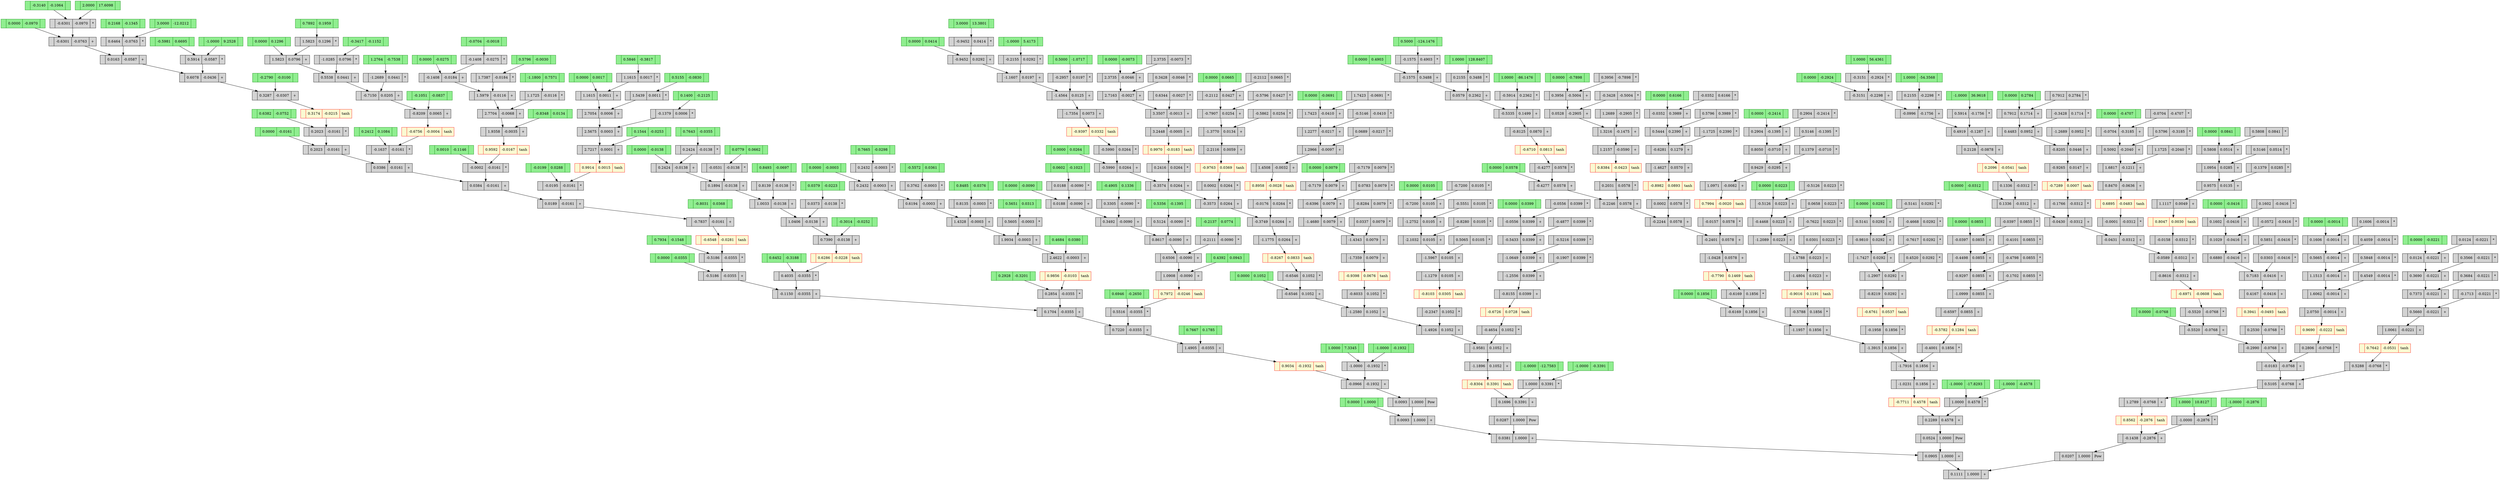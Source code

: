 digraph Micrograd { 
	"38c83b54-b2ed-4772-b379-bc237caffd78"[style=filled,label="|0.1111|1.0000|+",shape=record]; 
	"ddb17fe3-67cc-47e6-a7a8-e1dd9336f20c"[style=filled,label="|0.0905|1.0000|+",shape=record]; 
	"ae4ddd5d-ca4e-4cc7-bb37-dfe550737842"[style=filled,label="|0.0381|1.0000|+",shape=record]; 
	"65cf74e7-0d18-4b61-bb88-655432d5f4ff"[style=filled,label="|0.0093|1.0000|+",shape=record]; 
	"09665d55-0081-47ea-8f69-42084f59b4ac"[style=filled,color="#008000",fillcolor="#90EE90",label="|0.0000|1.0000|",shape=record]; 
	"09665d55-0081-47ea-8f69-42084f59b4ac" -> "65cf74e7-0d18-4b61-bb88-655432d5f4ff"; 
	"80ca1368-b23b-41e6-985e-0947c79c5685"[style=filled,label="|0.0093|1.0000|Pow",shape=record]; 
	"db45c387-8a46-4199-8bee-230b4e92eae5"[style=filled,label="|-0.0966|-0.1932|+",shape=record]; 
	"7a4cc575-f518-4301-9437-0ec8de5ef55b"[style=filled,color="#FF0000",fillcolor="#FAFAD2",label="|0.9034|-0.1932|tanh",shape=record]; 
	"7e75bd77-cff1-4b7d-8c77-0c643bfaf86a"[style=filled,label="|1.4905|-0.0355|+",shape=record]; 
	"736c1ed8-5b57-47a9-bd7c-a8bad5116b58"[style=filled,label="|0.7220|-0.0355|+",shape=record]; 
	"d959f1ab-c5fc-476b-aa59-e5c2af73a885"[style=filled,label="|0.1704|-0.0355|+",shape=record]; 
	"1df05a21-bca1-487f-a67e-183a019b28aa"[style=filled,label="|-0.1150|-0.0355|+",shape=record]; 
	"b8c47b11-e7c9-4cd9-8143-ae7ea9cbb5fd"[style=filled,label="|-0.5186|-0.0355|+",shape=record]; 
	"32589bfb-316f-4a7f-a56d-20b2bd4ecf2e"[style=filled,color="#008000",fillcolor="#90EE90",label="|0.0000|-0.0355|",shape=record]; 
	"32589bfb-316f-4a7f-a56d-20b2bd4ecf2e" -> "b8c47b11-e7c9-4cd9-8143-ae7ea9cbb5fd"; 
	"e3a537fd-567e-4c34-a442-e5ee109e8770"[style=filled,label="|-0.5186|-0.0355|*",shape=record]; 
	"96f15f25-5fbb-4813-b1dc-da37982f0412"[style=filled,color="#008000",fillcolor="#90EE90",label="|0.7934|-0.1548|",shape=record]; 
	"96f15f25-5fbb-4813-b1dc-da37982f0412" -> "e3a537fd-567e-4c34-a442-e5ee109e8770"; 
	"ab723253-1d15-46a4-938c-5c109baa2ff3"[style=filled,color="#FF0000",fillcolor="#FAFAD2",label="|-0.6548|-0.0281|tanh",shape=record]; 
	"4a7a6042-ae06-4966-b7bf-37681074250b"[style=filled,label="|-0.7837|-0.0161|+",shape=record]; 
	"cd054539-5bb1-42c1-854d-91d7eb63ff85"[style=filled,label="|0.0189|-0.0161|+",shape=record]; 
	"73337301-a57f-449b-895e-77f4da62b518"[style=filled,label="|0.0384|-0.0161|+",shape=record]; 
	"5dcb373a-a0e2-4b16-99d9-49a16a6777f2"[style=filled,label="|0.0386|-0.0161|+",shape=record]; 
	"80f3373b-229f-4ebc-a7e3-c913d1f089b7"[style=filled,label="|0.2023|-0.0161|+",shape=record]; 
	"9af407ec-706b-4136-9768-3123b0ccc954"[style=filled,color="#008000",fillcolor="#90EE90",label="|0.0000|-0.0161|",shape=record]; 
	"9af407ec-706b-4136-9768-3123b0ccc954" -> "80f3373b-229f-4ebc-a7e3-c913d1f089b7"; 
	"6875708f-3443-457a-ac4c-239c734009cc"[style=filled,label="|0.2023|-0.0161|*",shape=record]; 
	"c82d4f51-dff8-4268-9dfc-97ebdadce510"[style=filled,color="#008000",fillcolor="#90EE90",label="|0.6382|-0.0752|",shape=record]; 
	"c82d4f51-dff8-4268-9dfc-97ebdadce510" -> "6875708f-3443-457a-ac4c-239c734009cc"; 
	"bffe4243-52b5-48ef-b40b-c8100362bea1"[style=filled,color="#FF0000",fillcolor="#FAFAD2",label="|0.3174|-0.0215|tanh",shape=record]; 
	"21f4617f-75bf-4b94-9557-e9234cecb05e"[style=filled,label="|0.3287|-0.0307|+",shape=record]; 
	"71d5657f-b042-4581-b41d-cb021456d57c"[style=filled,label="|0.6078|-0.0436|+",shape=record]; 
	"fb22851a-19af-4b1c-bcee-9cc95dccf558"[style=filled,label="|0.0163|-0.0587|+",shape=record]; 
	"32cebb50-f330-4477-b331-069ee7d36ed2"[style=filled,label="|-0.6301|-0.0763|+",shape=record]; 
	"35f4b258-1005-4261-8b80-b2ca3df2183b"[style=filled,color="#008000",fillcolor="#90EE90",label="|0.0000|-0.0970|",shape=record]; 
	"35f4b258-1005-4261-8b80-b2ca3df2183b" -> "32cebb50-f330-4477-b331-069ee7d36ed2"; 
	"4873422b-f66a-49bd-87a5-602867318c36"[style=filled,label="|-0.6301|-0.0970|*",shape=record]; 
	"40d955a5-bcba-4cd7-813e-4d32d7bb68a9"[style=filled,color="#008000",fillcolor="#90EE90",label="|-0.3140|-0.1064|",shape=record]; 
	"40d955a5-bcba-4cd7-813e-4d32d7bb68a9" -> "4873422b-f66a-49bd-87a5-602867318c36"; 
	"7ce73e8b-70e5-4d04-8ff8-a0e97b4d4d6e"[style=filled,color="#008000",fillcolor="#90EE90",label="|2.0000|17.6098|",shape=record]; 
	"7ce73e8b-70e5-4d04-8ff8-a0e97b4d4d6e" -> "4873422b-f66a-49bd-87a5-602867318c36"; 
	"4873422b-f66a-49bd-87a5-602867318c36" -> "32cebb50-f330-4477-b331-069ee7d36ed2"; 
	"32cebb50-f330-4477-b331-069ee7d36ed2" -> "fb22851a-19af-4b1c-bcee-9cc95dccf558"; 
	"0530a47a-a022-42bc-9e58-7adbf7cec33d"[style=filled,label="|0.6464|-0.0763|*",shape=record]; 
	"0d035278-bc23-4bf8-90cd-d32dc578c7d4"[style=filled,color="#008000",fillcolor="#90EE90",label="|0.2168|-0.1345|",shape=record]; 
	"0d035278-bc23-4bf8-90cd-d32dc578c7d4" -> "0530a47a-a022-42bc-9e58-7adbf7cec33d"; 
	"e39554b0-73be-4173-b5b3-00d7541b8005"[style=filled,color="#008000",fillcolor="#90EE90",label="|3.0000|-12.0212|",shape=record]; 
	"e39554b0-73be-4173-b5b3-00d7541b8005" -> "0530a47a-a022-42bc-9e58-7adbf7cec33d"; 
	"0530a47a-a022-42bc-9e58-7adbf7cec33d" -> "fb22851a-19af-4b1c-bcee-9cc95dccf558"; 
	"fb22851a-19af-4b1c-bcee-9cc95dccf558" -> "71d5657f-b042-4581-b41d-cb021456d57c"; 
	"ae82dea7-b6b3-4351-98a3-2bf6823bf1ea"[style=filled,label="|0.5914|-0.0587|*",shape=record]; 
	"dac7bdfe-40ce-4fd0-956a-51cd958bbe90"[style=filled,color="#008000",fillcolor="#90EE90",label="|-0.5981|0.6695|",shape=record]; 
	"dac7bdfe-40ce-4fd0-956a-51cd958bbe90" -> "ae82dea7-b6b3-4351-98a3-2bf6823bf1ea"; 
	"aacd5a2b-9e18-4494-bf65-c9608d455d77"[style=filled,color="#008000",fillcolor="#90EE90",label="|-1.0000|9.2528|",shape=record]; 
	"aacd5a2b-9e18-4494-bf65-c9608d455d77" -> "ae82dea7-b6b3-4351-98a3-2bf6823bf1ea"; 
	"ae82dea7-b6b3-4351-98a3-2bf6823bf1ea" -> "71d5657f-b042-4581-b41d-cb021456d57c"; 
	"71d5657f-b042-4581-b41d-cb021456d57c" -> "21f4617f-75bf-4b94-9557-e9234cecb05e"; 
	"f274593a-e4cb-4fd9-8deb-97a301945db6"[style=filled,color="#008000",fillcolor="#90EE90",label="|-0.2790|-0.0100|",shape=record]; 
	"f274593a-e4cb-4fd9-8deb-97a301945db6" -> "21f4617f-75bf-4b94-9557-e9234cecb05e"; 
	"21f4617f-75bf-4b94-9557-e9234cecb05e" -> "bffe4243-52b5-48ef-b40b-c8100362bea1"; 
	"bffe4243-52b5-48ef-b40b-c8100362bea1" -> "6875708f-3443-457a-ac4c-239c734009cc"; 
	"6875708f-3443-457a-ac4c-239c734009cc" -> "80f3373b-229f-4ebc-a7e3-c913d1f089b7"; 
	"80f3373b-229f-4ebc-a7e3-c913d1f089b7" -> "5dcb373a-a0e2-4b16-99d9-49a16a6777f2"; 
	"7337f134-e4aa-4219-81d1-d3d812fefa29"[style=filled,label="|-0.1637|-0.0161|*",shape=record]; 
	"37b3f769-a58c-429a-8c6a-419db1bc2def"[style=filled,color="#008000",fillcolor="#90EE90",label="|0.2412|0.1084|",shape=record]; 
	"37b3f769-a58c-429a-8c6a-419db1bc2def" -> "7337f134-e4aa-4219-81d1-d3d812fefa29"; 
	"22c843f0-d0a5-4100-8401-0266da5e04cc"[style=filled,color="#FF0000",fillcolor="#FAFAD2",label="|-0.6756|-0.0004|tanh",shape=record]; 
	"538442a0-eb0e-417a-abc1-894ef8dff996"[style=filled,label="|-0.8209|0.0065|+",shape=record]; 
	"f2349368-9825-4193-b96c-8bc0ec1c4f1a"[style=filled,label="|-0.7150|0.0205|+",shape=record]; 
	"271d4aa1-3e0b-4c21-97a0-6429dbbd6086"[style=filled,label="|0.5538|0.0441|+",shape=record]; 
	"53003ba1-5771-47d2-ab34-3deb6cf6990b"[style=filled,label="|1.5823|0.0796|+",shape=record]; 
	"45ed1195-b70d-466c-8d69-7242727a55e7"[style=filled,color="#008000",fillcolor="#90EE90",label="|0.0000|0.1296|",shape=record]; 
	"45ed1195-b70d-466c-8d69-7242727a55e7" -> "53003ba1-5771-47d2-ab34-3deb6cf6990b"; 
	"73179c1d-14f1-4e16-a733-dfee07cac942"[style=filled,label="|1.5823|0.1296|*",shape=record]; 
	"7c728530-1bb2-4ef3-9c10-030760e286aa"[style=filled,color="#008000",fillcolor="#90EE90",label="|0.7892|0.1959|",shape=record]; 
	"7c728530-1bb2-4ef3-9c10-030760e286aa" -> "73179c1d-14f1-4e16-a733-dfee07cac942"; 
	"73179c1d-14f1-4e16-a733-dfee07cac942" -> "53003ba1-5771-47d2-ab34-3deb6cf6990b"; 
	"53003ba1-5771-47d2-ab34-3deb6cf6990b" -> "271d4aa1-3e0b-4c21-97a0-6429dbbd6086"; 
	"9b98d9ec-9fce-40da-b8ca-04651c079e2b"[style=filled,label="|-1.0285|0.0796|*",shape=record]; 
	"11775896-4fb8-4e1e-b754-a0ae4590a2c3"[style=filled,color="#008000",fillcolor="#90EE90",label="|-0.3417|-0.1152|",shape=record]; 
	"11775896-4fb8-4e1e-b754-a0ae4590a2c3" -> "9b98d9ec-9fce-40da-b8ca-04651c079e2b"; 
	"9b98d9ec-9fce-40da-b8ca-04651c079e2b" -> "271d4aa1-3e0b-4c21-97a0-6429dbbd6086"; 
	"271d4aa1-3e0b-4c21-97a0-6429dbbd6086" -> "f2349368-9825-4193-b96c-8bc0ec1c4f1a"; 
	"a66a46a3-82ea-4d6d-875f-be9f530107a2"[style=filled,label="|-1.2689|0.0441|*",shape=record]; 
	"e54bed5c-84b4-4099-86ab-35500a410847"[style=filled,color="#008000",fillcolor="#90EE90",label="|1.2764|-0.7538|",shape=record]; 
	"e54bed5c-84b4-4099-86ab-35500a410847" -> "a66a46a3-82ea-4d6d-875f-be9f530107a2"; 
	"a66a46a3-82ea-4d6d-875f-be9f530107a2" -> "f2349368-9825-4193-b96c-8bc0ec1c4f1a"; 
	"f2349368-9825-4193-b96c-8bc0ec1c4f1a" -> "538442a0-eb0e-417a-abc1-894ef8dff996"; 
	"d4f3cba0-797b-4c4c-ba8f-9380e15463af"[style=filled,color="#008000",fillcolor="#90EE90",label="|-0.1051|-0.0837|",shape=record]; 
	"d4f3cba0-797b-4c4c-ba8f-9380e15463af" -> "538442a0-eb0e-417a-abc1-894ef8dff996"; 
	"538442a0-eb0e-417a-abc1-894ef8dff996" -> "22c843f0-d0a5-4100-8401-0266da5e04cc"; 
	"22c843f0-d0a5-4100-8401-0266da5e04cc" -> "7337f134-e4aa-4219-81d1-d3d812fefa29"; 
	"7337f134-e4aa-4219-81d1-d3d812fefa29" -> "5dcb373a-a0e2-4b16-99d9-49a16a6777f2"; 
	"5dcb373a-a0e2-4b16-99d9-49a16a6777f2" -> "73337301-a57f-449b-895e-77f4da62b518"; 
	"0075d733-05c3-4b3c-a079-f2e3f195d4d9"[style=filled,label="|-0.0002|-0.0161|*",shape=record]; 
	"83754745-020b-4c6e-a591-00718b51dcd4"[style=filled,color="#008000",fillcolor="#90EE90",label="|0.0010|-0.1146|",shape=record]; 
	"83754745-020b-4c6e-a591-00718b51dcd4" -> "0075d733-05c3-4b3c-a079-f2e3f195d4d9"; 
	"54a2272c-951f-46e8-ab13-75874a6197c5"[style=filled,color="#FF0000",fillcolor="#FAFAD2",label="|0.9592|-0.0167|tanh",shape=record]; 
	"f69f49af-c9bf-4d80-b663-9cb8371271f5"[style=filled,label="|1.9358|-0.0035|+",shape=record]; 
	"5df78116-a699-4f81-ae12-8903d16ac54f"[style=filled,label="|2.7704|-0.0068|+",shape=record]; 
	"09dea5bc-264e-4116-a518-6092636cf586"[style=filled,label="|1.5979|-0.0116|+",shape=record]; 
	"449f3bdb-f38f-4a88-8dcd-431829fbe547"[style=filled,label="|-0.1408|-0.0184|+",shape=record]; 
	"db1172ec-7670-4657-a533-2c81c08f7748"[style=filled,color="#008000",fillcolor="#90EE90",label="|0.0000|-0.0275|",shape=record]; 
	"db1172ec-7670-4657-a533-2c81c08f7748" -> "449f3bdb-f38f-4a88-8dcd-431829fbe547"; 
	"f622c14d-6e19-45c1-95c6-96c9cf64aafb"[style=filled,label="|-0.1408|-0.0275|*",shape=record]; 
	"9236d35c-94c4-4994-a8a6-ba1d3b42a2b1"[style=filled,color="#008000",fillcolor="#90EE90",label="|-0.0704|-0.0018|",shape=record]; 
	"9236d35c-94c4-4994-a8a6-ba1d3b42a2b1" -> "f622c14d-6e19-45c1-95c6-96c9cf64aafb"; 
	"f622c14d-6e19-45c1-95c6-96c9cf64aafb" -> "449f3bdb-f38f-4a88-8dcd-431829fbe547"; 
	"449f3bdb-f38f-4a88-8dcd-431829fbe547" -> "09dea5bc-264e-4116-a518-6092636cf586"; 
	"b645ab46-5eb1-432b-b914-5ee8f1d1ba9c"[style=filled,label="|1.7387|-0.0184|*",shape=record]; 
	"92f79cdc-b2d8-4b66-bd82-41bcbcac0096"[style=filled,color="#008000",fillcolor="#90EE90",label="|0.5796|-0.0030|",shape=record]; 
	"92f79cdc-b2d8-4b66-bd82-41bcbcac0096" -> "b645ab46-5eb1-432b-b914-5ee8f1d1ba9c"; 
	"b645ab46-5eb1-432b-b914-5ee8f1d1ba9c" -> "09dea5bc-264e-4116-a518-6092636cf586"; 
	"09dea5bc-264e-4116-a518-6092636cf586" -> "5df78116-a699-4f81-ae12-8903d16ac54f"; 
	"1561188d-84cd-4545-a1d7-7889e26f06c2"[style=filled,label="|1.1725|-0.0116|*",shape=record]; 
	"eb3bea7f-5e50-45fc-b567-116482b16ee1"[style=filled,color="#008000",fillcolor="#90EE90",label="|-1.1800|0.7571|",shape=record]; 
	"eb3bea7f-5e50-45fc-b567-116482b16ee1" -> "1561188d-84cd-4545-a1d7-7889e26f06c2"; 
	"1561188d-84cd-4545-a1d7-7889e26f06c2" -> "5df78116-a699-4f81-ae12-8903d16ac54f"; 
	"5df78116-a699-4f81-ae12-8903d16ac54f" -> "f69f49af-c9bf-4d80-b663-9cb8371271f5"; 
	"d640bdb9-8bdd-48f2-bd84-c277b5debbf7"[style=filled,color="#008000",fillcolor="#90EE90",label="|-0.8348|0.0134|",shape=record]; 
	"d640bdb9-8bdd-48f2-bd84-c277b5debbf7" -> "f69f49af-c9bf-4d80-b663-9cb8371271f5"; 
	"f69f49af-c9bf-4d80-b663-9cb8371271f5" -> "54a2272c-951f-46e8-ab13-75874a6197c5"; 
	"54a2272c-951f-46e8-ab13-75874a6197c5" -> "0075d733-05c3-4b3c-a079-f2e3f195d4d9"; 
	"0075d733-05c3-4b3c-a079-f2e3f195d4d9" -> "73337301-a57f-449b-895e-77f4da62b518"; 
	"73337301-a57f-449b-895e-77f4da62b518" -> "cd054539-5bb1-42c1-854d-91d7eb63ff85"; 
	"f28df48f-0660-485c-8c4f-05d2abd2105f"[style=filled,label="|-0.0195|-0.0161|*",shape=record]; 
	"c3bf11ae-d0a7-4536-b512-16f2d607a6b0"[style=filled,color="#008000",fillcolor="#90EE90",label="|-0.0199|0.0288|",shape=record]; 
	"c3bf11ae-d0a7-4536-b512-16f2d607a6b0" -> "f28df48f-0660-485c-8c4f-05d2abd2105f"; 
	"7dbb92dd-41e7-441f-9d73-8d0c52855046"[style=filled,color="#FF0000",fillcolor="#FAFAD2",label="|0.9914|0.0015|tanh",shape=record]; 
	"eb0c60d7-8bfa-4153-b4a3-7a826ebf6872"[style=filled,label="|2.7217|0.0001|+",shape=record]; 
	"16e1469e-b073-494e-813f-b2774f42dbab"[style=filled,label="|2.5675|0.0003|+",shape=record]; 
	"b308a15a-db6b-465b-8c2d-5c15e4e89d5f"[style=filled,label="|2.7054|0.0006|+",shape=record]; 
	"3582ce12-feb4-463d-a511-d9fcac620584"[style=filled,label="|1.1615|0.0011|+",shape=record]; 
	"a07562ab-de98-4921-b071-6b8c6d5e8330"[style=filled,color="#008000",fillcolor="#90EE90",label="|0.0000|0.0017|",shape=record]; 
	"a07562ab-de98-4921-b071-6b8c6d5e8330" -> "3582ce12-feb4-463d-a511-d9fcac620584"; 
	"b3e36a62-1f71-4748-9c33-96e19165b139"[style=filled,label="|1.1615|0.0017|*",shape=record]; 
	"23ee688c-4e09-404b-a119-ddfeed2a83d9"[style=filled,color="#008000",fillcolor="#90EE90",label="|0.5846|-0.3817|",shape=record]; 
	"23ee688c-4e09-404b-a119-ddfeed2a83d9" -> "b3e36a62-1f71-4748-9c33-96e19165b139"; 
	"b3e36a62-1f71-4748-9c33-96e19165b139" -> "3582ce12-feb4-463d-a511-d9fcac620584"; 
	"3582ce12-feb4-463d-a511-d9fcac620584" -> "b308a15a-db6b-465b-8c2d-5c15e4e89d5f"; 
	"adfc3407-3ce5-4aa7-a282-91f53732332e"[style=filled,label="|1.5439|0.0011|*",shape=record]; 
	"db014b2a-1f12-40b8-a3ef-3f83fd0cbcb1"[style=filled,color="#008000",fillcolor="#90EE90",label="|0.5155|-0.0830|",shape=record]; 
	"db014b2a-1f12-40b8-a3ef-3f83fd0cbcb1" -> "adfc3407-3ce5-4aa7-a282-91f53732332e"; 
	"adfc3407-3ce5-4aa7-a282-91f53732332e" -> "b308a15a-db6b-465b-8c2d-5c15e4e89d5f"; 
	"b308a15a-db6b-465b-8c2d-5c15e4e89d5f" -> "16e1469e-b073-494e-813f-b2774f42dbab"; 
	"7d8da50e-17e7-41a8-9c83-cedef9ef5eeb"[style=filled,label="|-0.1379|0.0006|*",shape=record]; 
	"3b88c424-e488-4cdf-9357-d0ee475a9e88"[style=filled,color="#008000",fillcolor="#90EE90",label="|0.1400|-0.2125|",shape=record]; 
	"3b88c424-e488-4cdf-9357-d0ee475a9e88" -> "7d8da50e-17e7-41a8-9c83-cedef9ef5eeb"; 
	"7d8da50e-17e7-41a8-9c83-cedef9ef5eeb" -> "16e1469e-b073-494e-813f-b2774f42dbab"; 
	"16e1469e-b073-494e-813f-b2774f42dbab" -> "eb0c60d7-8bfa-4153-b4a3-7a826ebf6872"; 
	"4fc33270-1e29-4b28-83b6-e3be04e51ed9"[style=filled,color="#008000",fillcolor="#90EE90",label="|0.1544|-0.0253|",shape=record]; 
	"4fc33270-1e29-4b28-83b6-e3be04e51ed9" -> "eb0c60d7-8bfa-4153-b4a3-7a826ebf6872"; 
	"eb0c60d7-8bfa-4153-b4a3-7a826ebf6872" -> "7dbb92dd-41e7-441f-9d73-8d0c52855046"; 
	"7dbb92dd-41e7-441f-9d73-8d0c52855046" -> "f28df48f-0660-485c-8c4f-05d2abd2105f"; 
	"f28df48f-0660-485c-8c4f-05d2abd2105f" -> "cd054539-5bb1-42c1-854d-91d7eb63ff85"; 
	"cd054539-5bb1-42c1-854d-91d7eb63ff85" -> "4a7a6042-ae06-4966-b7bf-37681074250b"; 
	"5551d70b-977b-4c2a-8993-33e9d07d1e24"[style=filled,color="#008000",fillcolor="#90EE90",label="|-0.8031|0.0368|",shape=record]; 
	"5551d70b-977b-4c2a-8993-33e9d07d1e24" -> "4a7a6042-ae06-4966-b7bf-37681074250b"; 
	"4a7a6042-ae06-4966-b7bf-37681074250b" -> "ab723253-1d15-46a4-938c-5c109baa2ff3"; 
	"ab723253-1d15-46a4-938c-5c109baa2ff3" -> "e3a537fd-567e-4c34-a442-e5ee109e8770"; 
	"e3a537fd-567e-4c34-a442-e5ee109e8770" -> "b8c47b11-e7c9-4cd9-8143-ae7ea9cbb5fd"; 
	"b8c47b11-e7c9-4cd9-8143-ae7ea9cbb5fd" -> "1df05a21-bca1-487f-a67e-183a019b28aa"; 
	"098d09fe-fe50-4030-9fc7-85c7c13e9399"[style=filled,label="|0.4035|-0.0355|*",shape=record]; 
	"8234246b-a454-477e-9b45-192dc2cff136"[style=filled,color="#008000",fillcolor="#90EE90",label="|0.6452|-0.3188|",shape=record]; 
	"8234246b-a454-477e-9b45-192dc2cff136" -> "098d09fe-fe50-4030-9fc7-85c7c13e9399"; 
	"419416b1-531f-43b1-90f0-f5955216aded"[style=filled,color="#FF0000",fillcolor="#FAFAD2",label="|0.6286|-0.0228|tanh",shape=record]; 
	"cb743d98-3561-482f-bf6d-94006bb9b83a"[style=filled,label="|0.7390|-0.0138|+",shape=record]; 
	"6552aa5a-40f8-49e0-aee3-4d4a942772ce"[style=filled,label="|1.0406|-0.0138|+",shape=record]; 
	"1fa7e599-78aa-4a91-85a2-6f839893ffee"[style=filled,label="|1.0033|-0.0138|+",shape=record]; 
	"58749a54-9d83-4f18-9c3d-d16fb955a2a3"[style=filled,label="|0.1894|-0.0138|+",shape=record]; 
	"909012b9-1de6-45d0-a2d9-908d9b8522e0"[style=filled,label="|0.2424|-0.0138|+",shape=record]; 
	"59508dae-643d-4f1e-a18e-a6727044a413"[style=filled,color="#008000",fillcolor="#90EE90",label="|0.0000|-0.0138|",shape=record]; 
	"59508dae-643d-4f1e-a18e-a6727044a413" -> "909012b9-1de6-45d0-a2d9-908d9b8522e0"; 
	"5de28850-d7b0-4ec1-b930-a8f7f56b4621"[style=filled,label="|0.2424|-0.0138|*",shape=record]; 
	"d9083eb3-42be-4d23-828f-7ed4a1dcbcaa"[style=filled,color="#008000",fillcolor="#90EE90",label="|0.7643|-0.0355|",shape=record]; 
	"d9083eb3-42be-4d23-828f-7ed4a1dcbcaa" -> "5de28850-d7b0-4ec1-b930-a8f7f56b4621"; 
	"5de28850-d7b0-4ec1-b930-a8f7f56b4621" -> "909012b9-1de6-45d0-a2d9-908d9b8522e0"; 
	"909012b9-1de6-45d0-a2d9-908d9b8522e0" -> "58749a54-9d83-4f18-9c3d-d16fb955a2a3"; 
	"a9c38547-f0b5-4c17-b15b-431bd0d6a8fa"[style=filled,label="|-0.0531|-0.0138|*",shape=record]; 
	"5b028c52-fc9c-4d24-9681-d6e2af2a4ad4"[style=filled,color="#008000",fillcolor="#90EE90",label="|0.0779|0.0662|",shape=record]; 
	"5b028c52-fc9c-4d24-9681-d6e2af2a4ad4" -> "a9c38547-f0b5-4c17-b15b-431bd0d6a8fa"; 
	"a9c38547-f0b5-4c17-b15b-431bd0d6a8fa" -> "58749a54-9d83-4f18-9c3d-d16fb955a2a3"; 
	"58749a54-9d83-4f18-9c3d-d16fb955a2a3" -> "1fa7e599-78aa-4a91-85a2-6f839893ffee"; 
	"52954d3f-5ee7-4670-8954-121bf7cfb218"[style=filled,label="|0.8139|-0.0138|*",shape=record]; 
	"35246754-6fbf-48fd-a8cc-8882ac356f12"[style=filled,color="#008000",fillcolor="#90EE90",label="|0.8493|-0.0697|",shape=record]; 
	"35246754-6fbf-48fd-a8cc-8882ac356f12" -> "52954d3f-5ee7-4670-8954-121bf7cfb218"; 
	"52954d3f-5ee7-4670-8954-121bf7cfb218" -> "1fa7e599-78aa-4a91-85a2-6f839893ffee"; 
	"1fa7e599-78aa-4a91-85a2-6f839893ffee" -> "6552aa5a-40f8-49e0-aee3-4d4a942772ce"; 
	"0c447271-56c9-4fa1-9ab9-752c17254fda"[style=filled,label="|0.0373|-0.0138|*",shape=record]; 
	"3f54e683-04be-4a30-b623-0d144fd776ba"[style=filled,color="#008000",fillcolor="#90EE90",label="|0.0379|-0.0223|",shape=record]; 
	"3f54e683-04be-4a30-b623-0d144fd776ba" -> "0c447271-56c9-4fa1-9ab9-752c17254fda"; 
	"0c447271-56c9-4fa1-9ab9-752c17254fda" -> "6552aa5a-40f8-49e0-aee3-4d4a942772ce"; 
	"6552aa5a-40f8-49e0-aee3-4d4a942772ce" -> "cb743d98-3561-482f-bf6d-94006bb9b83a"; 
	"0e329346-650a-4723-a1dc-79aa2a2930d8"[style=filled,color="#008000",fillcolor="#90EE90",label="|-0.3014|-0.0252|",shape=record]; 
	"0e329346-650a-4723-a1dc-79aa2a2930d8" -> "cb743d98-3561-482f-bf6d-94006bb9b83a"; 
	"cb743d98-3561-482f-bf6d-94006bb9b83a" -> "419416b1-531f-43b1-90f0-f5955216aded"; 
	"419416b1-531f-43b1-90f0-f5955216aded" -> "098d09fe-fe50-4030-9fc7-85c7c13e9399"; 
	"098d09fe-fe50-4030-9fc7-85c7c13e9399" -> "1df05a21-bca1-487f-a67e-183a019b28aa"; 
	"1df05a21-bca1-487f-a67e-183a019b28aa" -> "d959f1ab-c5fc-476b-aa59-e5c2af73a885"; 
	"1f0bb962-9c06-467e-91ee-d0c900effcda"[style=filled,label="|0.2854|-0.0355|*",shape=record]; 
	"1060881a-40ec-48db-8052-660138be44c0"[style=filled,color="#008000",fillcolor="#90EE90",label="|0.2928|-0.3201|",shape=record]; 
	"1060881a-40ec-48db-8052-660138be44c0" -> "1f0bb962-9c06-467e-91ee-d0c900effcda"; 
	"ac007b3b-0966-4530-be8d-2a26be258496"[style=filled,color="#FF0000",fillcolor="#FAFAD2",label="|0.9856|-0.0103|tanh",shape=record]; 
	"ab1858ac-8996-4e74-ab2a-a288d3b38063"[style=filled,label="|2.4622|-0.0003|+",shape=record]; 
	"42c9bb77-ae30-4eb0-a374-72959c9e86d4"[style=filled,label="|1.9934|-0.0003|+",shape=record]; 
	"9baeea1b-de8e-4acf-a3dc-5c8349b50794"[style=filled,label="|1.4328|-0.0003|+",shape=record]; 
	"22a4338c-9ada-47ad-83ce-b68ed661e664"[style=filled,label="|0.6194|-0.0003|+",shape=record]; 
	"6a902341-949b-4af8-87e0-4aad94c8148f"[style=filled,label="|0.2432|-0.0003|+",shape=record]; 
	"b6705b8f-70ad-4af1-9fbc-38fb1f9700d1"[style=filled,color="#008000",fillcolor="#90EE90",label="|0.0000|-0.0003|",shape=record]; 
	"b6705b8f-70ad-4af1-9fbc-38fb1f9700d1" -> "6a902341-949b-4af8-87e0-4aad94c8148f"; 
	"5fe432d1-0b00-48a8-88ea-db0f60e696f0"[style=filled,label="|0.2432|-0.0003|*",shape=record]; 
	"935052fa-b175-458e-8013-2e5817dbbbe6"[style=filled,color="#008000",fillcolor="#90EE90",label="|0.7665|-0.0298|",shape=record]; 
	"935052fa-b175-458e-8013-2e5817dbbbe6" -> "5fe432d1-0b00-48a8-88ea-db0f60e696f0"; 
	"5fe432d1-0b00-48a8-88ea-db0f60e696f0" -> "6a902341-949b-4af8-87e0-4aad94c8148f"; 
	"6a902341-949b-4af8-87e0-4aad94c8148f" -> "22a4338c-9ada-47ad-83ce-b68ed661e664"; 
	"7b8cbad5-1b73-4002-84a8-42eb3eda8ed2"[style=filled,label="|0.3762|-0.0003|*",shape=record]; 
	"d7af0fc1-f328-472a-a8ff-bfb4aa66bd40"[style=filled,color="#008000",fillcolor="#90EE90",label="|-0.5572|0.0361|",shape=record]; 
	"d7af0fc1-f328-472a-a8ff-bfb4aa66bd40" -> "7b8cbad5-1b73-4002-84a8-42eb3eda8ed2"; 
	"7b8cbad5-1b73-4002-84a8-42eb3eda8ed2" -> "22a4338c-9ada-47ad-83ce-b68ed661e664"; 
	"22a4338c-9ada-47ad-83ce-b68ed661e664" -> "9baeea1b-de8e-4acf-a3dc-5c8349b50794"; 
	"980cc9f8-7b91-4dec-9c31-23488c9e9a82"[style=filled,label="|0.8135|-0.0003|*",shape=record]; 
	"85229d27-6534-4cc2-91d5-5840cf13af64"[style=filled,color="#008000",fillcolor="#90EE90",label="|0.8485|-0.0376|",shape=record]; 
	"85229d27-6534-4cc2-91d5-5840cf13af64" -> "980cc9f8-7b91-4dec-9c31-23488c9e9a82"; 
	"980cc9f8-7b91-4dec-9c31-23488c9e9a82" -> "9baeea1b-de8e-4acf-a3dc-5c8349b50794"; 
	"9baeea1b-de8e-4acf-a3dc-5c8349b50794" -> "42c9bb77-ae30-4eb0-a374-72959c9e86d4"; 
	"828e155f-2347-40a5-9d88-a55cf01c0555"[style=filled,label="|0.5605|-0.0003|*",shape=record]; 
	"330b7a32-efd5-47cf-87d4-cb76a977a694"[style=filled,color="#008000",fillcolor="#90EE90",label="|0.5651|0.0313|",shape=record]; 
	"330b7a32-efd5-47cf-87d4-cb76a977a694" -> "828e155f-2347-40a5-9d88-a55cf01c0555"; 
	"828e155f-2347-40a5-9d88-a55cf01c0555" -> "42c9bb77-ae30-4eb0-a374-72959c9e86d4"; 
	"42c9bb77-ae30-4eb0-a374-72959c9e86d4" -> "ab1858ac-8996-4e74-ab2a-a288d3b38063"; 
	"98fae055-a95e-45b1-b1d7-a094175e2540"[style=filled,color="#008000",fillcolor="#90EE90",label="|0.4684|0.0380|",shape=record]; 
	"98fae055-a95e-45b1-b1d7-a094175e2540" -> "ab1858ac-8996-4e74-ab2a-a288d3b38063"; 
	"ab1858ac-8996-4e74-ab2a-a288d3b38063" -> "ac007b3b-0966-4530-be8d-2a26be258496"; 
	"ac007b3b-0966-4530-be8d-2a26be258496" -> "1f0bb962-9c06-467e-91ee-d0c900effcda"; 
	"1f0bb962-9c06-467e-91ee-d0c900effcda" -> "d959f1ab-c5fc-476b-aa59-e5c2af73a885"; 
	"d959f1ab-c5fc-476b-aa59-e5c2af73a885" -> "736c1ed8-5b57-47a9-bd7c-a8bad5116b58"; 
	"034d7cf8-88d7-49d7-9674-910d197c1f67"[style=filled,label="|0.5516|-0.0355|*",shape=record]; 
	"3f42ef26-0bd4-4591-8dad-697b586cf56e"[style=filled,color="#008000",fillcolor="#90EE90",label="|0.6946|-0.2650|",shape=record]; 
	"3f42ef26-0bd4-4591-8dad-697b586cf56e" -> "034d7cf8-88d7-49d7-9674-910d197c1f67"; 
	"f98de50d-2801-4135-8d65-77df1dd59e0a"[style=filled,color="#FF0000",fillcolor="#FAFAD2",label="|0.7972|-0.0246|tanh",shape=record]; 
	"4139e112-7434-414e-ad2f-7ae5a5700bf8"[style=filled,label="|1.0908|-0.0090|+",shape=record]; 
	"6cdb8edc-34dc-4481-8753-cb439046dd5a"[style=filled,label="|0.6506|-0.0090|+",shape=record]; 
	"2e990b21-239b-4d96-8767-642e083d5e37"[style=filled,label="|0.8617|-0.0090|+",shape=record]; 
	"c001c90c-05ab-402a-8398-883f651c19e7"[style=filled,label="|0.3492|-0.0090|+",shape=record]; 
	"954cdfe8-d3e1-41f0-aabb-bca6ed98faf1"[style=filled,label="|0.0188|-0.0090|+",shape=record]; 
	"031984cf-8bc2-4b2f-b775-3b022ca5d930"[style=filled,color="#008000",fillcolor="#90EE90",label="|0.0000|-0.0090|",shape=record]; 
	"031984cf-8bc2-4b2f-b775-3b022ca5d930" -> "954cdfe8-d3e1-41f0-aabb-bca6ed98faf1"; 
	"864cb9b1-7590-4041-b615-1ad19ef3f88a"[style=filled,label="|0.0188|-0.0090|*",shape=record]; 
	"6cdc76ed-412d-4242-ba0e-bb3c0f933955"[style=filled,color="#008000",fillcolor="#90EE90",label="|0.0602|-0.1023|",shape=record]; 
	"6cdc76ed-412d-4242-ba0e-bb3c0f933955" -> "864cb9b1-7590-4041-b615-1ad19ef3f88a"; 
	"864cb9b1-7590-4041-b615-1ad19ef3f88a" -> "954cdfe8-d3e1-41f0-aabb-bca6ed98faf1"; 
	"954cdfe8-d3e1-41f0-aabb-bca6ed98faf1" -> "c001c90c-05ab-402a-8398-883f651c19e7"; 
	"b1c7899f-0015-4b0a-bbd8-13c1fb23ad29"[style=filled,label="|0.3305|-0.0090|*",shape=record]; 
	"c3b4a0aa-dbd0-4ab6-8290-cdead019cb93"[style=filled,color="#008000",fillcolor="#90EE90",label="|-0.4905|0.1336|",shape=record]; 
	"c3b4a0aa-dbd0-4ab6-8290-cdead019cb93" -> "b1c7899f-0015-4b0a-bbd8-13c1fb23ad29"; 
	"b1c7899f-0015-4b0a-bbd8-13c1fb23ad29" -> "c001c90c-05ab-402a-8398-883f651c19e7"; 
	"c001c90c-05ab-402a-8398-883f651c19e7" -> "2e990b21-239b-4d96-8767-642e083d5e37"; 
	"8edd7b49-5479-439b-a086-3393e663f66e"[style=filled,label="|0.5124|-0.0090|*",shape=record]; 
	"7c7d659b-8f53-4e3a-9e5c-761c286c09f2"[style=filled,color="#008000",fillcolor="#90EE90",label="|0.5356|-0.1395|",shape=record]; 
	"7c7d659b-8f53-4e3a-9e5c-761c286c09f2" -> "8edd7b49-5479-439b-a086-3393e663f66e"; 
	"8edd7b49-5479-439b-a086-3393e663f66e" -> "2e990b21-239b-4d96-8767-642e083d5e37"; 
	"2e990b21-239b-4d96-8767-642e083d5e37" -> "6cdb8edc-34dc-4481-8753-cb439046dd5a"; 
	"66e88011-f32d-49f5-bdc3-055b780610d5"[style=filled,label="|-0.2111|-0.0090|*",shape=record]; 
	"46dc2cb6-63f5-42c4-b052-3469a8ee64d6"[style=filled,color="#008000",fillcolor="#90EE90",label="|-0.2137|0.0774|",shape=record]; 
	"46dc2cb6-63f5-42c4-b052-3469a8ee64d6" -> "66e88011-f32d-49f5-bdc3-055b780610d5"; 
	"66e88011-f32d-49f5-bdc3-055b780610d5" -> "6cdb8edc-34dc-4481-8753-cb439046dd5a"; 
	"6cdb8edc-34dc-4481-8753-cb439046dd5a" -> "4139e112-7434-414e-ad2f-7ae5a5700bf8"; 
	"0e515d2a-938a-4ceb-b573-568c769b23f0"[style=filled,color="#008000",fillcolor="#90EE90",label="|0.4392|0.0943|",shape=record]; 
	"0e515d2a-938a-4ceb-b573-568c769b23f0" -> "4139e112-7434-414e-ad2f-7ae5a5700bf8"; 
	"4139e112-7434-414e-ad2f-7ae5a5700bf8" -> "f98de50d-2801-4135-8d65-77df1dd59e0a"; 
	"f98de50d-2801-4135-8d65-77df1dd59e0a" -> "034d7cf8-88d7-49d7-9674-910d197c1f67"; 
	"034d7cf8-88d7-49d7-9674-910d197c1f67" -> "736c1ed8-5b57-47a9-bd7c-a8bad5116b58"; 
	"736c1ed8-5b57-47a9-bd7c-a8bad5116b58" -> "7e75bd77-cff1-4b7d-8c77-0c643bfaf86a"; 
	"236b5bfe-067d-44e9-a565-ff239c6bcaf2"[style=filled,color="#008000",fillcolor="#90EE90",label="|0.7667|0.1785|",shape=record]; 
	"236b5bfe-067d-44e9-a565-ff239c6bcaf2" -> "7e75bd77-cff1-4b7d-8c77-0c643bfaf86a"; 
	"7e75bd77-cff1-4b7d-8c77-0c643bfaf86a" -> "7a4cc575-f518-4301-9437-0ec8de5ef55b"; 
	"7a4cc575-f518-4301-9437-0ec8de5ef55b" -> "db45c387-8a46-4199-8bee-230b4e92eae5"; 
	"66df3df2-55e7-477c-bdb2-8839a8926740"[style=filled,label="|-1.0000|-0.1932|*",shape=record]; 
	"ccfbc2ce-d897-44a3-931b-1206d39276dd"[style=filled,color="#008000",fillcolor="#90EE90",label="|1.0000|7.3345|",shape=record]; 
	"ccfbc2ce-d897-44a3-931b-1206d39276dd" -> "66df3df2-55e7-477c-bdb2-8839a8926740"; 
	"81e4d5d4-0ec9-4613-9348-fa6f29941152"[style=filled,color="#008000",fillcolor="#90EE90",label="|-1.0000|-0.1932|",shape=record]; 
	"81e4d5d4-0ec9-4613-9348-fa6f29941152" -> "66df3df2-55e7-477c-bdb2-8839a8926740"; 
	"66df3df2-55e7-477c-bdb2-8839a8926740" -> "db45c387-8a46-4199-8bee-230b4e92eae5"; 
	"db45c387-8a46-4199-8bee-230b4e92eae5" -> "80ca1368-b23b-41e6-985e-0947c79c5685"; 
	"80ca1368-b23b-41e6-985e-0947c79c5685" -> "65cf74e7-0d18-4b61-bb88-655432d5f4ff"; 
	"65cf74e7-0d18-4b61-bb88-655432d5f4ff" -> "ae4ddd5d-ca4e-4cc7-bb37-dfe550737842"; 
	"085d90a8-45bc-4f36-9d03-903287525129"[style=filled,label="|0.0287|1.0000|Pow",shape=record]; 
	"de52557c-152c-45b8-9008-51886737093b"[style=filled,label="|0.1696|0.3391|+",shape=record]; 
	"4cc90c32-4eb7-44e5-863a-68164848c913"[style=filled,color="#FF0000",fillcolor="#FAFAD2",label="|-0.8304|0.3391|tanh",shape=record]; 
	"c81b7c94-a717-4807-a179-39a23a4d75d4"[style=filled,label="|-1.1896|0.1052|+",shape=record]; 
	"0a88371a-69ce-4afa-9523-ddbadfbe3963"[style=filled,label="|-1.9581|0.1052|+",shape=record]; 
	"8207ae39-c9ca-43d5-baaa-d9aa0775a8c2"[style=filled,label="|-1.4926|0.1052|+",shape=record]; 
	"fbfd42ae-bf81-4a45-97c1-63a218e3131a"[style=filled,label="|-1.2580|0.1052|+",shape=record]; 
	"71902374-65bc-44b6-b557-0780a61da385"[style=filled,label="|-0.6546|0.1052|+",shape=record]; 
	"8a70dfa1-beed-4f5f-9d42-a2101c2f2ab9"[style=filled,color="#008000",fillcolor="#90EE90",label="|0.0000|0.1052|",shape=record]; 
	"8a70dfa1-beed-4f5f-9d42-a2101c2f2ab9" -> "71902374-65bc-44b6-b557-0780a61da385"; 
	"0f623d9c-15b7-48cc-bd08-2c16aa64a0dc"[style=filled,label="|-0.6546|0.1052|*",shape=record]; 
	"6f43e7c5-e54b-4748-a9a4-fc41c036cfbb"[style=filled,color="#FF0000",fillcolor="#FAFAD2",label="|-0.8267|0.0833|tanh",shape=record]; 
	"db968147-42fa-47bb-a968-ca4fb543ace5"[style=filled,label="|-1.1775|0.0264|+",shape=record]; 
	"082d395b-856a-4316-8a07-73771daa2745"[style=filled,label="|-0.3749|0.0264|+",shape=record]; 
	"5eaa62d9-9619-4712-95d7-cb3fa92d9aed"[style=filled,label="|-0.3573|0.0264|+",shape=record]; 
	"2e7aa7d7-ebb0-4927-8efc-5b81999bfef3"[style=filled,label="|-0.3574|0.0264|+",shape=record]; 
	"1c9cabdf-30c6-452f-8d4a-46077c435814"[style=filled,label="|-0.5990|0.0264|+",shape=record]; 
	"89d322e6-b509-4da5-8ca9-b70131a7b582"[style=filled,color="#008000",fillcolor="#90EE90",label="|0.0000|0.0264|",shape=record]; 
	"89d322e6-b509-4da5-8ca9-b70131a7b582" -> "1c9cabdf-30c6-452f-8d4a-46077c435814"; 
	"d6c281a3-3447-467b-ac11-2fa2dc0f1eba"[style=filled,label="|-0.5990|0.0264|*",shape=record]; 
	"a105a2f6-f028-4fa7-8579-e378d1029ec1"[style=filled,color="#FF0000",fillcolor="#FAFAD2",label="|-0.9397|0.0332|tanh",shape=record]; 
	"83b1f43b-409b-4889-a4eb-682e1846a90c"[style=filled,label="|-1.7354|0.0073|+",shape=record]; 
	"4ac4eb4e-a348-42b1-a23e-af74d8515d7e"[style=filled,label="|-1.4564|0.0125|+",shape=record]; 
	"93433d4f-27be-4901-b317-f5d6d1196b6b"[style=filled,label="|-1.1607|0.0197|+",shape=record]; 
	"78923a54-9555-494f-b331-1280f089e761"[style=filled,label="|-0.9452|0.0292|+",shape=record]; 
	"c0d66d75-20ef-4ee3-95d5-15bb7b14851a"[style=filled,color="#008000",fillcolor="#90EE90",label="|0.0000|0.0414|",shape=record]; 
	"c0d66d75-20ef-4ee3-95d5-15bb7b14851a" -> "78923a54-9555-494f-b331-1280f089e761"; 
	"4f60b20f-ffc9-4fd2-91fe-76d8d702d692"[style=filled,label="|-0.9452|0.0414|*",shape=record]; 
	"f261d91a-15b8-498a-9f1e-1816c01836a9"[style=filled,color="#008000",fillcolor="#90EE90",label="|3.0000|13.3801|",shape=record]; 
	"f261d91a-15b8-498a-9f1e-1816c01836a9" -> "4f60b20f-ffc9-4fd2-91fe-76d8d702d692"; 
	"4f60b20f-ffc9-4fd2-91fe-76d8d702d692" -> "78923a54-9555-494f-b331-1280f089e761"; 
	"78923a54-9555-494f-b331-1280f089e761" -> "93433d4f-27be-4901-b317-f5d6d1196b6b"; 
	"1a4a9b18-ef22-48ce-8fa3-d2a58e86c213"[style=filled,label="|-0.2155|0.0292|*",shape=record]; 
	"65e0cec4-bdb2-4057-9025-2bf9f485c931"[style=filled,color="#008000",fillcolor="#90EE90",label="|-1.0000|5.4173|",shape=record]; 
	"65e0cec4-bdb2-4057-9025-2bf9f485c931" -> "1a4a9b18-ef22-48ce-8fa3-d2a58e86c213"; 
	"1a4a9b18-ef22-48ce-8fa3-d2a58e86c213" -> "93433d4f-27be-4901-b317-f5d6d1196b6b"; 
	"93433d4f-27be-4901-b317-f5d6d1196b6b" -> "4ac4eb4e-a348-42b1-a23e-af74d8515d7e"; 
	"6b6e818e-8d5c-4a21-8212-1c1fa41cc255"[style=filled,label="|-0.2957|0.0197|*",shape=record]; 
	"a22b0613-6cc8-4d17-943c-5d6c7e807213"[style=filled,color="#008000",fillcolor="#90EE90",label="|0.5000|-1.0717|",shape=record]; 
	"a22b0613-6cc8-4d17-943c-5d6c7e807213" -> "6b6e818e-8d5c-4a21-8212-1c1fa41cc255"; 
	"6b6e818e-8d5c-4a21-8212-1c1fa41cc255" -> "4ac4eb4e-a348-42b1-a23e-af74d8515d7e"; 
	"4ac4eb4e-a348-42b1-a23e-af74d8515d7e" -> "83b1f43b-409b-4889-a4eb-682e1846a90c"; 
	"83b1f43b-409b-4889-a4eb-682e1846a90c" -> "a105a2f6-f028-4fa7-8579-e378d1029ec1"; 
	"a105a2f6-f028-4fa7-8579-e378d1029ec1" -> "d6c281a3-3447-467b-ac11-2fa2dc0f1eba"; 
	"d6c281a3-3447-467b-ac11-2fa2dc0f1eba" -> "1c9cabdf-30c6-452f-8d4a-46077c435814"; 
	"1c9cabdf-30c6-452f-8d4a-46077c435814" -> "2e7aa7d7-ebb0-4927-8efc-5b81999bfef3"; 
	"54e596e0-9c92-4367-bb54-c9de159e5aa1"[style=filled,label="|0.2416|0.0264|*",shape=record]; 
	"e6612541-0174-449a-91fa-48e6a5be138d"[style=filled,color="#FF0000",fillcolor="#FAFAD2",label="|0.9970|-0.0183|tanh",shape=record]; 
	"dc3d483b-f1f7-49f7-adf6-d3a357d61f20"[style=filled,label="|3.2448|-0.0005|+",shape=record]; 
	"0c1f2f85-112b-470f-9422-971fc1b19e59"[style=filled,label="|3.3507|-0.0013|+",shape=record]; 
	"63bce38a-c679-47ba-b1bd-dfa5a9bfcbea"[style=filled,label="|2.7163|-0.0027|+",shape=record]; 
	"5ca8a52f-9061-4d73-b5a9-52d335c618d0"[style=filled,label="|2.3735|-0.0046|+",shape=record]; 
	"b189f8a8-213d-438c-a596-da4938b2b0cd"[style=filled,color="#008000",fillcolor="#90EE90",label="|0.0000|-0.0073|",shape=record]; 
	"b189f8a8-213d-438c-a596-da4938b2b0cd" -> "5ca8a52f-9061-4d73-b5a9-52d335c618d0"; 
	"1414d57a-1b20-4588-8f83-cab1488e4992"[style=filled,label="|2.3735|-0.0073|*",shape=record]; 
	"1414d57a-1b20-4588-8f83-cab1488e4992" -> "5ca8a52f-9061-4d73-b5a9-52d335c618d0"; 
	"5ca8a52f-9061-4d73-b5a9-52d335c618d0" -> "63bce38a-c679-47ba-b1bd-dfa5a9bfcbea"; 
	"e5ed71ed-8697-4b7b-8f52-240cc640979a"[style=filled,label="|0.3428|-0.0046|*",shape=record]; 
	"e5ed71ed-8697-4b7b-8f52-240cc640979a" -> "63bce38a-c679-47ba-b1bd-dfa5a9bfcbea"; 
	"63bce38a-c679-47ba-b1bd-dfa5a9bfcbea" -> "0c1f2f85-112b-470f-9422-971fc1b19e59"; 
	"e1655ffe-118e-4a7c-a0d7-1bfc1727ad2b"[style=filled,label="|0.6344|-0.0027|*",shape=record]; 
	"e1655ffe-118e-4a7c-a0d7-1bfc1727ad2b" -> "0c1f2f85-112b-470f-9422-971fc1b19e59"; 
	"0c1f2f85-112b-470f-9422-971fc1b19e59" -> "dc3d483b-f1f7-49f7-adf6-d3a357d61f20"; 
	"dc3d483b-f1f7-49f7-adf6-d3a357d61f20" -> "e6612541-0174-449a-91fa-48e6a5be138d"; 
	"e6612541-0174-449a-91fa-48e6a5be138d" -> "54e596e0-9c92-4367-bb54-c9de159e5aa1"; 
	"54e596e0-9c92-4367-bb54-c9de159e5aa1" -> "2e7aa7d7-ebb0-4927-8efc-5b81999bfef3"; 
	"2e7aa7d7-ebb0-4927-8efc-5b81999bfef3" -> "5eaa62d9-9619-4712-95d7-cb3fa92d9aed"; 
	"1fda5ffb-01fd-4fc4-9cb3-4c32d5677920"[style=filled,label="|0.0002|0.0264|*",shape=record]; 
	"e6acd14c-3f9e-4a69-a5e6-0f020b013da2"[style=filled,color="#FF0000",fillcolor="#FAFAD2",label="|-0.9763|0.0369|tanh",shape=record]; 
	"c76ae7fe-7e7a-4bea-a86c-22668c57ac64"[style=filled,label="|-2.2116|0.0059|+",shape=record]; 
	"ac9d94f1-a9a3-489f-91b4-bd556d6e9d16"[style=filled,label="|-1.3770|0.0134|+",shape=record]; 
	"4d896215-f239-43e3-aa18-a8bc5012b286"[style=filled,label="|-0.7907|0.0254|+",shape=record]; 
	"25d85848-896b-48b4-ba8c-b0332fbbb667"[style=filled,label="|-0.2112|0.0427|+",shape=record]; 
	"54f3d9a6-46c6-4403-a9bd-ae4b50d62adf"[style=filled,color="#008000",fillcolor="#90EE90",label="|0.0000|0.0665|",shape=record]; 
	"54f3d9a6-46c6-4403-a9bd-ae4b50d62adf" -> "25d85848-896b-48b4-ba8c-b0332fbbb667"; 
	"776b4a6b-f9da-418e-a481-0671be52ae5b"[style=filled,label="|-0.2112|0.0665|*",shape=record]; 
	"776b4a6b-f9da-418e-a481-0671be52ae5b" -> "25d85848-896b-48b4-ba8c-b0332fbbb667"; 
	"25d85848-896b-48b4-ba8c-b0332fbbb667" -> "4d896215-f239-43e3-aa18-a8bc5012b286"; 
	"97a97fed-bb41-4669-99de-9e7a864254dc"[style=filled,label="|-0.5796|0.0427|*",shape=record]; 
	"97a97fed-bb41-4669-99de-9e7a864254dc" -> "4d896215-f239-43e3-aa18-a8bc5012b286"; 
	"4d896215-f239-43e3-aa18-a8bc5012b286" -> "ac9d94f1-a9a3-489f-91b4-bd556d6e9d16"; 
	"0294ca31-eab0-4af4-b1cd-0b0e4420f594"[style=filled,label="|-0.5862|0.0254|*",shape=record]; 
	"0294ca31-eab0-4af4-b1cd-0b0e4420f594" -> "ac9d94f1-a9a3-489f-91b4-bd556d6e9d16"; 
	"ac9d94f1-a9a3-489f-91b4-bd556d6e9d16" -> "c76ae7fe-7e7a-4bea-a86c-22668c57ac64"; 
	"c76ae7fe-7e7a-4bea-a86c-22668c57ac64" -> "e6acd14c-3f9e-4a69-a5e6-0f020b013da2"; 
	"e6acd14c-3f9e-4a69-a5e6-0f020b013da2" -> "1fda5ffb-01fd-4fc4-9cb3-4c32d5677920"; 
	"1fda5ffb-01fd-4fc4-9cb3-4c32d5677920" -> "5eaa62d9-9619-4712-95d7-cb3fa92d9aed"; 
	"5eaa62d9-9619-4712-95d7-cb3fa92d9aed" -> "082d395b-856a-4316-8a07-73771daa2745"; 
	"7cb20056-4438-482d-b8e0-5d84510c5e7d"[style=filled,label="|-0.0176|0.0264|*",shape=record]; 
	"431fbd39-26f4-4ee1-8c06-93d67e1a928f"[style=filled,color="#FF0000",fillcolor="#FAFAD2",label="|0.8958|-0.0028|tanh",shape=record]; 
	"72ba9609-509b-440b-897b-a77825d3ae59"[style=filled,label="|1.4508|-0.0032|+",shape=record]; 
	"cb8dca6e-db43-43d8-b1cd-15b7b7aa47fd"[style=filled,label="|1.2966|-0.0097|+",shape=record]; 
	"77eff7aa-2fc8-4e43-b9a4-230e8e355a61"[style=filled,label="|1.2277|-0.0217|+",shape=record]; 
	"19c373a7-5f59-46e3-9339-63080eb5419a"[style=filled,label="|1.7423|-0.0410|+",shape=record]; 
	"d203e05a-87a1-4fd4-a8c4-fa8dac417114"[style=filled,color="#008000",fillcolor="#90EE90",label="|0.0000|-0.0691|",shape=record]; 
	"d203e05a-87a1-4fd4-a8c4-fa8dac417114" -> "19c373a7-5f59-46e3-9339-63080eb5419a"; 
	"b5efed3a-ace5-4567-b86d-dfb5ee5f2aa6"[style=filled,label="|1.7423|-0.0691|*",shape=record]; 
	"b5efed3a-ace5-4567-b86d-dfb5ee5f2aa6" -> "19c373a7-5f59-46e3-9339-63080eb5419a"; 
	"19c373a7-5f59-46e3-9339-63080eb5419a" -> "77eff7aa-2fc8-4e43-b9a4-230e8e355a61"; 
	"11af0d98-fb43-4894-94a0-783660f317bc"[style=filled,label="|-0.5146|-0.0410|*",shape=record]; 
	"11af0d98-fb43-4894-94a0-783660f317bc" -> "77eff7aa-2fc8-4e43-b9a4-230e8e355a61"; 
	"77eff7aa-2fc8-4e43-b9a4-230e8e355a61" -> "cb8dca6e-db43-43d8-b1cd-15b7b7aa47fd"; 
	"6e2b599c-bd20-4403-bbac-61ea0c7627a7"[style=filled,label="|0.0689|-0.0217|*",shape=record]; 
	"6e2b599c-bd20-4403-bbac-61ea0c7627a7" -> "cb8dca6e-db43-43d8-b1cd-15b7b7aa47fd"; 
	"cb8dca6e-db43-43d8-b1cd-15b7b7aa47fd" -> "72ba9609-509b-440b-897b-a77825d3ae59"; 
	"72ba9609-509b-440b-897b-a77825d3ae59" -> "431fbd39-26f4-4ee1-8c06-93d67e1a928f"; 
	"431fbd39-26f4-4ee1-8c06-93d67e1a928f" -> "7cb20056-4438-482d-b8e0-5d84510c5e7d"; 
	"7cb20056-4438-482d-b8e0-5d84510c5e7d" -> "082d395b-856a-4316-8a07-73771daa2745"; 
	"082d395b-856a-4316-8a07-73771daa2745" -> "db968147-42fa-47bb-a968-ca4fb543ace5"; 
	"db968147-42fa-47bb-a968-ca4fb543ace5" -> "6f43e7c5-e54b-4748-a9a4-fc41c036cfbb"; 
	"6f43e7c5-e54b-4748-a9a4-fc41c036cfbb" -> "0f623d9c-15b7-48cc-bd08-2c16aa64a0dc"; 
	"0f623d9c-15b7-48cc-bd08-2c16aa64a0dc" -> "71902374-65bc-44b6-b557-0780a61da385"; 
	"71902374-65bc-44b6-b557-0780a61da385" -> "fbfd42ae-bf81-4a45-97c1-63a218e3131a"; 
	"624510c4-c443-4814-a914-854c57dfcecd"[style=filled,label="|-0.6033|0.1052|*",shape=record]; 
	"862e63cb-83ee-459c-8ec9-d473feee2fc8"[style=filled,color="#FF0000",fillcolor="#FAFAD2",label="|-0.9398|0.0676|tanh",shape=record]; 
	"20c983f5-bae2-41ad-ae74-24a7a32dfe31"[style=filled,label="|-1.7359|0.0079|+",shape=record]; 
	"c1abc3d8-6421-4e6c-9033-377954288eab"[style=filled,label="|-1.4343|0.0079|+",shape=record]; 
	"17a5d770-a088-4d9e-be09-31f8c472f62f"[style=filled,label="|-1.4680|0.0079|+",shape=record]; 
	"48165d5d-a657-419f-a48e-effd0172d298"[style=filled,label="|-0.6396|0.0079|+",shape=record]; 
	"9d822d24-1862-4b38-8e43-ea9c336034a9"[style=filled,label="|-0.7179|0.0079|+",shape=record]; 
	"0305ed1b-0857-475c-b20b-4be01914df71"[style=filled,color="#008000",fillcolor="#90EE90",label="|0.0000|0.0079|",shape=record]; 
	"0305ed1b-0857-475c-b20b-4be01914df71" -> "9d822d24-1862-4b38-8e43-ea9c336034a9"; 
	"ea6f7be2-1d4e-4da6-87e7-6a558e6603e5"[style=filled,label="|-0.7179|0.0079|*",shape=record]; 
	"ea6f7be2-1d4e-4da6-87e7-6a558e6603e5" -> "9d822d24-1862-4b38-8e43-ea9c336034a9"; 
	"9d822d24-1862-4b38-8e43-ea9c336034a9" -> "48165d5d-a657-419f-a48e-effd0172d298"; 
	"3325cbc2-a79a-43ae-b12b-ac33ea59f0e0"[style=filled,label="|0.0783|0.0079|*",shape=record]; 
	"3325cbc2-a79a-43ae-b12b-ac33ea59f0e0" -> "48165d5d-a657-419f-a48e-effd0172d298"; 
	"48165d5d-a657-419f-a48e-effd0172d298" -> "17a5d770-a088-4d9e-be09-31f8c472f62f"; 
	"f4a4d5a0-0ce9-4723-9da5-0657dc001900"[style=filled,label="|-0.8284|0.0079|*",shape=record]; 
	"f4a4d5a0-0ce9-4723-9da5-0657dc001900" -> "17a5d770-a088-4d9e-be09-31f8c472f62f"; 
	"17a5d770-a088-4d9e-be09-31f8c472f62f" -> "c1abc3d8-6421-4e6c-9033-377954288eab"; 
	"1d0aa53d-4bb1-47ab-9ed5-8102ce5f4299"[style=filled,label="|0.0337|0.0079|*",shape=record]; 
	"1d0aa53d-4bb1-47ab-9ed5-8102ce5f4299" -> "c1abc3d8-6421-4e6c-9033-377954288eab"; 
	"c1abc3d8-6421-4e6c-9033-377954288eab" -> "20c983f5-bae2-41ad-ae74-24a7a32dfe31"; 
	"20c983f5-bae2-41ad-ae74-24a7a32dfe31" -> "862e63cb-83ee-459c-8ec9-d473feee2fc8"; 
	"862e63cb-83ee-459c-8ec9-d473feee2fc8" -> "624510c4-c443-4814-a914-854c57dfcecd"; 
	"624510c4-c443-4814-a914-854c57dfcecd" -> "fbfd42ae-bf81-4a45-97c1-63a218e3131a"; 
	"fbfd42ae-bf81-4a45-97c1-63a218e3131a" -> "8207ae39-c9ca-43d5-baaa-d9aa0775a8c2"; 
	"5b83655e-0af5-4a54-9417-b9e949c199e3"[style=filled,label="|-0.2347|0.1052|*",shape=record]; 
	"14c0ef90-1e08-4d69-bbfe-094607326e3e"[style=filled,color="#FF0000",fillcolor="#FAFAD2",label="|-0.8103|0.0305|tanh",shape=record]; 
	"b754c582-21b3-4e04-9d67-2e9a7f2e30ff"[style=filled,label="|-1.1279|0.0105|+",shape=record]; 
	"b570e6d8-1c14-4502-a3e1-c53a265f6d2f"[style=filled,label="|-1.5967|0.0105|+",shape=record]; 
	"06124ff7-93bf-46eb-85f4-5bc92c5aee82"[style=filled,label="|-2.1032|0.0105|+",shape=record]; 
	"4f6c6662-22ff-459c-9b1c-97857e7fe230"[style=filled,label="|-1.2752|0.0105|+",shape=record]; 
	"914cf6f6-a159-47cf-a424-c33dee8b88c7"[style=filled,label="|-0.7200|0.0105|+",shape=record]; 
	"6c90ffea-baea-48c8-8adb-83128f590146"[style=filled,color="#008000",fillcolor="#90EE90",label="|0.0000|0.0105|",shape=record]; 
	"6c90ffea-baea-48c8-8adb-83128f590146" -> "914cf6f6-a159-47cf-a424-c33dee8b88c7"; 
	"d81a8376-5c93-4694-8a37-25d6f8007a4c"[style=filled,label="|-0.7200|0.0105|*",shape=record]; 
	"d81a8376-5c93-4694-8a37-25d6f8007a4c" -> "914cf6f6-a159-47cf-a424-c33dee8b88c7"; 
	"914cf6f6-a159-47cf-a424-c33dee8b88c7" -> "4f6c6662-22ff-459c-9b1c-97857e7fe230"; 
	"fc2dc49d-49c8-4b64-9942-48525ccc74cd"[style=filled,label="|-0.5551|0.0105|*",shape=record]; 
	"fc2dc49d-49c8-4b64-9942-48525ccc74cd" -> "4f6c6662-22ff-459c-9b1c-97857e7fe230"; 
	"4f6c6662-22ff-459c-9b1c-97857e7fe230" -> "06124ff7-93bf-46eb-85f4-5bc92c5aee82"; 
	"b7d5508a-5562-40eb-baa8-bf9a2fcd7a4a"[style=filled,label="|-0.8280|0.0105|*",shape=record]; 
	"b7d5508a-5562-40eb-baa8-bf9a2fcd7a4a" -> "06124ff7-93bf-46eb-85f4-5bc92c5aee82"; 
	"06124ff7-93bf-46eb-85f4-5bc92c5aee82" -> "b570e6d8-1c14-4502-a3e1-c53a265f6d2f"; 
	"1cd1ff51-f1da-4359-9218-c3e616c54bb8"[style=filled,label="|0.5065|0.0105|*",shape=record]; 
	"1cd1ff51-f1da-4359-9218-c3e616c54bb8" -> "b570e6d8-1c14-4502-a3e1-c53a265f6d2f"; 
	"b570e6d8-1c14-4502-a3e1-c53a265f6d2f" -> "b754c582-21b3-4e04-9d67-2e9a7f2e30ff"; 
	"b754c582-21b3-4e04-9d67-2e9a7f2e30ff" -> "14c0ef90-1e08-4d69-bbfe-094607326e3e"; 
	"14c0ef90-1e08-4d69-bbfe-094607326e3e" -> "5b83655e-0af5-4a54-9417-b9e949c199e3"; 
	"5b83655e-0af5-4a54-9417-b9e949c199e3" -> "8207ae39-c9ca-43d5-baaa-d9aa0775a8c2"; 
	"8207ae39-c9ca-43d5-baaa-d9aa0775a8c2" -> "0a88371a-69ce-4afa-9523-ddbadfbe3963"; 
	"630494f0-ed39-4267-98d1-900f5b7b67c6"[style=filled,label="|-0.4654|0.1052|*",shape=record]; 
	"8dee49e8-3d26-44a9-8113-3d746baf9bcc"[style=filled,color="#FF0000",fillcolor="#FAFAD2",label="|-0.6726|0.0728|tanh",shape=record]; 
	"2e97615d-1e88-426f-abbd-dcf26d85e862"[style=filled,label="|-0.8155|0.0399|+",shape=record]; 
	"952fa2a3-11cd-4c21-88d2-e33b39109a37"[style=filled,label="|-1.2556|0.0399|+",shape=record]; 
	"0cede2b1-35ee-4636-b5fb-f710609a38da"[style=filled,label="|-1.0649|0.0399|+",shape=record]; 
	"a0309a30-25ef-41bd-8fff-a6905764dd8c"[style=filled,label="|-0.5433|0.0399|+",shape=record]; 
	"4ee524a0-a004-4979-b61f-06c2acf4f3e9"[style=filled,label="|-0.0556|0.0399|+",shape=record]; 
	"249d8fe9-4978-46bb-a064-e984e9350a67"[style=filled,color="#008000",fillcolor="#90EE90",label="|0.0000|0.0399|",shape=record]; 
	"249d8fe9-4978-46bb-a064-e984e9350a67" -> "4ee524a0-a004-4979-b61f-06c2acf4f3e9"; 
	"e3b99b89-d2a1-4028-a04a-e920488c765c"[style=filled,label="|-0.0556|0.0399|*",shape=record]; 
	"e3b99b89-d2a1-4028-a04a-e920488c765c" -> "4ee524a0-a004-4979-b61f-06c2acf4f3e9"; 
	"4ee524a0-a004-4979-b61f-06c2acf4f3e9" -> "a0309a30-25ef-41bd-8fff-a6905764dd8c"; 
	"8b54773d-946f-41c7-855f-73034b23cc5b"[style=filled,label="|-0.4877|0.0399|*",shape=record]; 
	"8b54773d-946f-41c7-855f-73034b23cc5b" -> "a0309a30-25ef-41bd-8fff-a6905764dd8c"; 
	"a0309a30-25ef-41bd-8fff-a6905764dd8c" -> "0cede2b1-35ee-4636-b5fb-f710609a38da"; 
	"2f599a6c-ea98-4c2a-aab4-6b15d1962002"[style=filled,label="|-0.5216|0.0399|*",shape=record]; 
	"2f599a6c-ea98-4c2a-aab4-6b15d1962002" -> "0cede2b1-35ee-4636-b5fb-f710609a38da"; 
	"0cede2b1-35ee-4636-b5fb-f710609a38da" -> "952fa2a3-11cd-4c21-88d2-e33b39109a37"; 
	"3bb63bb0-87d3-43b2-b745-0028822fd3af"[style=filled,label="|-0.1907|0.0399|*",shape=record]; 
	"3bb63bb0-87d3-43b2-b745-0028822fd3af" -> "952fa2a3-11cd-4c21-88d2-e33b39109a37"; 
	"952fa2a3-11cd-4c21-88d2-e33b39109a37" -> "2e97615d-1e88-426f-abbd-dcf26d85e862"; 
	"2e97615d-1e88-426f-abbd-dcf26d85e862" -> "8dee49e8-3d26-44a9-8113-3d746baf9bcc"; 
	"8dee49e8-3d26-44a9-8113-3d746baf9bcc" -> "630494f0-ed39-4267-98d1-900f5b7b67c6"; 
	"630494f0-ed39-4267-98d1-900f5b7b67c6" -> "0a88371a-69ce-4afa-9523-ddbadfbe3963"; 
	"0a88371a-69ce-4afa-9523-ddbadfbe3963" -> "c81b7c94-a717-4807-a179-39a23a4d75d4"; 
	"c81b7c94-a717-4807-a179-39a23a4d75d4" -> "4cc90c32-4eb7-44e5-863a-68164848c913"; 
	"4cc90c32-4eb7-44e5-863a-68164848c913" -> "de52557c-152c-45b8-9008-51886737093b"; 
	"7dbea70e-5177-4ab4-b913-768b6c0297ab"[style=filled,label="|1.0000|0.3391|*",shape=record]; 
	"dddd00e1-181e-43e1-89fa-042dec490f25"[style=filled,color="#008000",fillcolor="#90EE90",label="|-1.0000|-12.7583|",shape=record]; 
	"dddd00e1-181e-43e1-89fa-042dec490f25" -> "7dbea70e-5177-4ab4-b913-768b6c0297ab"; 
	"92fdad1c-be4b-4651-a2b6-6d6ee0fb8ec6"[style=filled,color="#008000",fillcolor="#90EE90",label="|-1.0000|-0.3391|",shape=record]; 
	"92fdad1c-be4b-4651-a2b6-6d6ee0fb8ec6" -> "7dbea70e-5177-4ab4-b913-768b6c0297ab"; 
	"7dbea70e-5177-4ab4-b913-768b6c0297ab" -> "de52557c-152c-45b8-9008-51886737093b"; 
	"de52557c-152c-45b8-9008-51886737093b" -> "085d90a8-45bc-4f36-9d03-903287525129"; 
	"085d90a8-45bc-4f36-9d03-903287525129" -> "ae4ddd5d-ca4e-4cc7-bb37-dfe550737842"; 
	"ae4ddd5d-ca4e-4cc7-bb37-dfe550737842" -> "ddb17fe3-67cc-47e6-a7a8-e1dd9336f20c"; 
	"46f3a8bb-6330-4d9b-8a1b-9440d90ddfdd"[style=filled,label="|0.0524|1.0000|Pow",shape=record]; 
	"ba0c8e0f-d494-46d2-ad26-f42ca10e496c"[style=filled,label="|0.2289|0.4578|+",shape=record]; 
	"49fe1464-c1f8-4db1-9eed-c4c773dfd7c6"[style=filled,color="#FF0000",fillcolor="#FAFAD2",label="|-0.7711|0.4578|tanh",shape=record]; 
	"495d01c8-fed3-43cd-9f92-3daa70462dca"[style=filled,label="|-1.0231|0.1856|+",shape=record]; 
	"bdcbf286-93c0-4baf-93cd-94327089e598"[style=filled,label="|-1.7916|0.1856|+",shape=record]; 
	"fc6dc448-761f-4f25-be3a-7554a2e3a06a"[style=filled,label="|-1.3915|0.1856|+",shape=record]; 
	"2b0238d9-afc2-4f06-8636-71e54e075f1c"[style=filled,label="|-1.1957|0.1856|+",shape=record]; 
	"c477ee40-bec6-40b6-a8ac-7244e24ed8cd"[style=filled,label="|-0.6169|0.1856|+",shape=record]; 
	"d4ffda90-68a2-4e61-82b1-7fa36e267e4a"[style=filled,color="#008000",fillcolor="#90EE90",label="|0.0000|0.1856|",shape=record]; 
	"d4ffda90-68a2-4e61-82b1-7fa36e267e4a" -> "c477ee40-bec6-40b6-a8ac-7244e24ed8cd"; 
	"ea7800a1-0080-42db-9abd-f940ad94fe44"[style=filled,label="|-0.6169|0.1856|*",shape=record]; 
	"4742c127-445c-44c6-af79-fcf8da08a8f5"[style=filled,color="#FF0000",fillcolor="#FAFAD2",label="|-0.7790|0.1469|tanh",shape=record]; 
	"9ba980b6-e80d-4811-8210-bdaa0267c719"[style=filled,label="|-1.0428|0.0578|+",shape=record]; 
	"9ea6b5c4-c5d9-4ce7-ad77-dc20baade096"[style=filled,label="|-0.2401|0.0578|+",shape=record]; 
	"cab32568-c1bb-41cc-94d8-032dc0ca80fd"[style=filled,label="|-0.2244|0.0578|+",shape=record]; 
	"502d6b48-818f-493b-bb44-68bd221c12a5"[style=filled,label="|-0.2246|0.0578|+",shape=record]; 
	"43282f56-9123-4e4c-b554-d1462e40acdd"[style=filled,label="|-0.4277|0.0578|+",shape=record]; 
	"3fd75717-4eef-4adf-86b8-d37d535586a4"[style=filled,color="#008000",fillcolor="#90EE90",label="|0.0000|0.0578|",shape=record]; 
	"3fd75717-4eef-4adf-86b8-d37d535586a4" -> "43282f56-9123-4e4c-b554-d1462e40acdd"; 
	"b74025ce-7a82-4b1d-a527-d1daba44dd31"[style=filled,label="|-0.4277|0.0578|*",shape=record]; 
	"2072f490-3760-4c7f-9da2-e19f3f7f426a"[style=filled,color="#FF0000",fillcolor="#FAFAD2",label="|-0.6710|0.0813|tanh",shape=record]; 
	"157737e7-8408-4da6-84c0-f8cdba4976f3"[style=filled,label="|-0.8125|0.0870|+",shape=record]; 
	"7ef75e5b-3210-4b28-a7aa-53d302e6a65f"[style=filled,label="|-0.5335|0.1499|+",shape=record]; 
	"086169c3-5a8b-4fda-aa85-4904149b2b6f"[style=filled,label="|0.0579|0.2362|+",shape=record]; 
	"196f5f5e-4144-410e-a4b2-c4adf0a0ce01"[style=filled,label="|-0.1575|0.3488|+",shape=record]; 
	"521a5abe-1098-49ba-9f9a-5f15e54d8d84"[style=filled,color="#008000",fillcolor="#90EE90",label="|0.0000|0.4903|",shape=record]; 
	"521a5abe-1098-49ba-9f9a-5f15e54d8d84" -> "196f5f5e-4144-410e-a4b2-c4adf0a0ce01"; 
	"cee2c007-4a0d-4c87-a122-bc66b1fe5203"[style=filled,label="|-0.1575|0.4903|*",shape=record]; 
	"3db2aed2-5986-4a23-9bc8-9e92b75349c6"[style=filled,color="#008000",fillcolor="#90EE90",label="|0.5000|-124.1476|",shape=record]; 
	"3db2aed2-5986-4a23-9bc8-9e92b75349c6" -> "cee2c007-4a0d-4c87-a122-bc66b1fe5203"; 
	"cee2c007-4a0d-4c87-a122-bc66b1fe5203" -> "196f5f5e-4144-410e-a4b2-c4adf0a0ce01"; 
	"196f5f5e-4144-410e-a4b2-c4adf0a0ce01" -> "086169c3-5a8b-4fda-aa85-4904149b2b6f"; 
	"2ea37929-947c-4f05-9f76-41185af3d93c"[style=filled,label="|0.2155|0.3488|*",shape=record]; 
	"f9238d69-7588-495d-a5de-fbf6165494e4"[style=filled,color="#008000",fillcolor="#90EE90",label="|1.0000|128.8407|",shape=record]; 
	"f9238d69-7588-495d-a5de-fbf6165494e4" -> "2ea37929-947c-4f05-9f76-41185af3d93c"; 
	"2ea37929-947c-4f05-9f76-41185af3d93c" -> "086169c3-5a8b-4fda-aa85-4904149b2b6f"; 
	"086169c3-5a8b-4fda-aa85-4904149b2b6f" -> "7ef75e5b-3210-4b28-a7aa-53d302e6a65f"; 
	"1395373b-6960-4a17-a367-3c87191a8531"[style=filled,label="|-0.5914|0.2362|*",shape=record]; 
	"7d494d06-65f4-42e6-a354-7455f454d6b3"[style=filled,color="#008000",fillcolor="#90EE90",label="|1.0000|-86.1476|",shape=record]; 
	"7d494d06-65f4-42e6-a354-7455f454d6b3" -> "1395373b-6960-4a17-a367-3c87191a8531"; 
	"1395373b-6960-4a17-a367-3c87191a8531" -> "7ef75e5b-3210-4b28-a7aa-53d302e6a65f"; 
	"7ef75e5b-3210-4b28-a7aa-53d302e6a65f" -> "157737e7-8408-4da6-84c0-f8cdba4976f3"; 
	"157737e7-8408-4da6-84c0-f8cdba4976f3" -> "2072f490-3760-4c7f-9da2-e19f3f7f426a"; 
	"2072f490-3760-4c7f-9da2-e19f3f7f426a" -> "b74025ce-7a82-4b1d-a527-d1daba44dd31"; 
	"b74025ce-7a82-4b1d-a527-d1daba44dd31" -> "43282f56-9123-4e4c-b554-d1462e40acdd"; 
	"43282f56-9123-4e4c-b554-d1462e40acdd" -> "502d6b48-818f-493b-bb44-68bd221c12a5"; 
	"f1a0e1a9-d663-4ba3-8b9d-0c5f0a69f9de"[style=filled,label="|0.2031|0.0578|*",shape=record]; 
	"8e590d5c-d1ca-4c74-84f6-ad6fc24fda0b"[style=filled,color="#FF0000",fillcolor="#FAFAD2",label="|0.8384|-0.0423|tanh",shape=record]; 
	"14f249e2-ca6b-4c10-8e86-00302e87aae4"[style=filled,label="|1.2157|-0.0590|+",shape=record]; 
	"d769b296-1b21-41e5-82f4-9904288941a9"[style=filled,label="|1.3216|-0.1475|+",shape=record]; 
	"171d2d0d-0c81-406a-af3d-f9774df0ca23"[style=filled,label="|0.0528|-0.2905|+",shape=record]; 
	"70394672-832a-4c26-92dc-76aa9e58253d"[style=filled,label="|0.3956|-0.5004|+",shape=record]; 
	"ff088839-ac40-453e-9bb9-258fe062b113"[style=filled,color="#008000",fillcolor="#90EE90",label="|0.0000|-0.7898|",shape=record]; 
	"ff088839-ac40-453e-9bb9-258fe062b113" -> "70394672-832a-4c26-92dc-76aa9e58253d"; 
	"3f94209b-1508-4df5-aabc-c2a72a58846a"[style=filled,label="|0.3956|-0.7898|*",shape=record]; 
	"3f94209b-1508-4df5-aabc-c2a72a58846a" -> "70394672-832a-4c26-92dc-76aa9e58253d"; 
	"70394672-832a-4c26-92dc-76aa9e58253d" -> "171d2d0d-0c81-406a-af3d-f9774df0ca23"; 
	"cc573846-c2c8-416c-b859-28ddd9300ca8"[style=filled,label="|-0.3428|-0.5004|*",shape=record]; 
	"cc573846-c2c8-416c-b859-28ddd9300ca8" -> "171d2d0d-0c81-406a-af3d-f9774df0ca23"; 
	"171d2d0d-0c81-406a-af3d-f9774df0ca23" -> "d769b296-1b21-41e5-82f4-9904288941a9"; 
	"8022f7f7-7878-49a3-8478-d0193511f342"[style=filled,label="|1.2689|-0.2905|*",shape=record]; 
	"8022f7f7-7878-49a3-8478-d0193511f342" -> "d769b296-1b21-41e5-82f4-9904288941a9"; 
	"d769b296-1b21-41e5-82f4-9904288941a9" -> "14f249e2-ca6b-4c10-8e86-00302e87aae4"; 
	"14f249e2-ca6b-4c10-8e86-00302e87aae4" -> "8e590d5c-d1ca-4c74-84f6-ad6fc24fda0b"; 
	"8e590d5c-d1ca-4c74-84f6-ad6fc24fda0b" -> "f1a0e1a9-d663-4ba3-8b9d-0c5f0a69f9de"; 
	"f1a0e1a9-d663-4ba3-8b9d-0c5f0a69f9de" -> "502d6b48-818f-493b-bb44-68bd221c12a5"; 
	"502d6b48-818f-493b-bb44-68bd221c12a5" -> "cab32568-c1bb-41cc-94d8-032dc0ca80fd"; 
	"63092cea-591f-414f-a6d3-959aedc6d23f"[style=filled,label="|0.0002|0.0578|*",shape=record]; 
	"3efc111a-0700-4504-b356-4b71784f6337"[style=filled,color="#FF0000",fillcolor="#FAFAD2",label="|-0.8982|0.0893|tanh",shape=record]; 
	"fc5643e2-7ac8-4ac7-b08d-11561e1db42f"[style=filled,label="|-1.4627|0.0570|+",shape=record]; 
	"42512b0e-b0d0-494e-85d1-b3b39bc1e8e2"[style=filled,label="|-0.6281|0.1279|+",shape=record]; 
	"eacefad8-0131-4a24-a7f1-98e24a2fc4d4"[style=filled,label="|0.5444|0.2390|+",shape=record]; 
	"eb8d568e-7171-46a9-98de-a562a99e1dcc"[style=filled,label="|-0.0352|0.3989|+",shape=record]; 
	"754eb34e-cca9-4cca-aa83-e78a20ef21c1"[style=filled,color="#008000",fillcolor="#90EE90",label="|0.0000|0.6166|",shape=record]; 
	"754eb34e-cca9-4cca-aa83-e78a20ef21c1" -> "eb8d568e-7171-46a9-98de-a562a99e1dcc"; 
	"2c0e23e4-d1a5-44ee-a5b4-92d10b46e4e2"[style=filled,label="|-0.0352|0.6166|*",shape=record]; 
	"2c0e23e4-d1a5-44ee-a5b4-92d10b46e4e2" -> "eb8d568e-7171-46a9-98de-a562a99e1dcc"; 
	"eb8d568e-7171-46a9-98de-a562a99e1dcc" -> "eacefad8-0131-4a24-a7f1-98e24a2fc4d4"; 
	"373ab2a1-28cc-4dcd-aadf-be6652e5b378"[style=filled,label="|0.5796|0.3989|*",shape=record]; 
	"373ab2a1-28cc-4dcd-aadf-be6652e5b378" -> "eacefad8-0131-4a24-a7f1-98e24a2fc4d4"; 
	"eacefad8-0131-4a24-a7f1-98e24a2fc4d4" -> "42512b0e-b0d0-494e-85d1-b3b39bc1e8e2"; 
	"5e87d5cb-f112-45ea-b104-b89322c73690"[style=filled,label="|-1.1725|0.2390|*",shape=record]; 
	"5e87d5cb-f112-45ea-b104-b89322c73690" -> "42512b0e-b0d0-494e-85d1-b3b39bc1e8e2"; 
	"42512b0e-b0d0-494e-85d1-b3b39bc1e8e2" -> "fc5643e2-7ac8-4ac7-b08d-11561e1db42f"; 
	"fc5643e2-7ac8-4ac7-b08d-11561e1db42f" -> "3efc111a-0700-4504-b356-4b71784f6337"; 
	"3efc111a-0700-4504-b356-4b71784f6337" -> "63092cea-591f-414f-a6d3-959aedc6d23f"; 
	"63092cea-591f-414f-a6d3-959aedc6d23f" -> "cab32568-c1bb-41cc-94d8-032dc0ca80fd"; 
	"cab32568-c1bb-41cc-94d8-032dc0ca80fd" -> "9ea6b5c4-c5d9-4ce7-ad77-dc20baade096"; 
	"4031923d-e33f-4953-bf93-03fb9923497d"[style=filled,label="|-0.0157|0.0578|*",shape=record]; 
	"8b7160ab-3192-4198-99e4-6085c01aaa23"[style=filled,color="#FF0000",fillcolor="#FAFAD2",label="|0.7994|-0.0020|tanh",shape=record]; 
	"493175e8-7a96-4851-b807-debb22708b97"[style=filled,label="|1.0971|-0.0082|+",shape=record]; 
	"c1629eec-5482-44fd-9884-20d578d76342"[style=filled,label="|0.9429|-0.0295|+",shape=record]; 
	"0cf78d20-809a-40f7-bb35-726395633aa5"[style=filled,label="|0.8050|-0.0710|+",shape=record]; 
	"5c4e59ac-0f0a-424d-a4c0-3934b5bc0276"[style=filled,label="|0.2904|-0.1395|+",shape=record]; 
	"51360657-8f1f-4497-aa91-d4fda0138cc4"[style=filled,color="#008000",fillcolor="#90EE90",label="|0.0000|-0.2414|",shape=record]; 
	"51360657-8f1f-4497-aa91-d4fda0138cc4" -> "5c4e59ac-0f0a-424d-a4c0-3934b5bc0276"; 
	"9548c941-92f8-4c47-ab45-2893d7996df9"[style=filled,label="|0.2904|-0.2414|*",shape=record]; 
	"9548c941-92f8-4c47-ab45-2893d7996df9" -> "5c4e59ac-0f0a-424d-a4c0-3934b5bc0276"; 
	"5c4e59ac-0f0a-424d-a4c0-3934b5bc0276" -> "0cf78d20-809a-40f7-bb35-726395633aa5"; 
	"ca43f9c6-9e59-44b6-9130-a7ea1b3dd847"[style=filled,label="|0.5146|-0.1395|*",shape=record]; 
	"ca43f9c6-9e59-44b6-9130-a7ea1b3dd847" -> "0cf78d20-809a-40f7-bb35-726395633aa5"; 
	"0cf78d20-809a-40f7-bb35-726395633aa5" -> "c1629eec-5482-44fd-9884-20d578d76342"; 
	"8d7b9f1c-4922-4756-bcc0-17292a525bee"[style=filled,label="|0.1379|-0.0710|*",shape=record]; 
	"8d7b9f1c-4922-4756-bcc0-17292a525bee" -> "c1629eec-5482-44fd-9884-20d578d76342"; 
	"c1629eec-5482-44fd-9884-20d578d76342" -> "493175e8-7a96-4851-b807-debb22708b97"; 
	"493175e8-7a96-4851-b807-debb22708b97" -> "8b7160ab-3192-4198-99e4-6085c01aaa23"; 
	"8b7160ab-3192-4198-99e4-6085c01aaa23" -> "4031923d-e33f-4953-bf93-03fb9923497d"; 
	"4031923d-e33f-4953-bf93-03fb9923497d" -> "9ea6b5c4-c5d9-4ce7-ad77-dc20baade096"; 
	"9ea6b5c4-c5d9-4ce7-ad77-dc20baade096" -> "9ba980b6-e80d-4811-8210-bdaa0267c719"; 
	"9ba980b6-e80d-4811-8210-bdaa0267c719" -> "4742c127-445c-44c6-af79-fcf8da08a8f5"; 
	"4742c127-445c-44c6-af79-fcf8da08a8f5" -> "ea7800a1-0080-42db-9abd-f940ad94fe44"; 
	"ea7800a1-0080-42db-9abd-f940ad94fe44" -> "c477ee40-bec6-40b6-a8ac-7244e24ed8cd"; 
	"c477ee40-bec6-40b6-a8ac-7244e24ed8cd" -> "2b0238d9-afc2-4f06-8636-71e54e075f1c"; 
	"17453f19-fafe-45bf-857f-95d0630108db"[style=filled,label="|-0.5788|0.1856|*",shape=record]; 
	"f6eaf552-b4b9-40d8-a948-fef1fad03a4e"[style=filled,color="#FF0000",fillcolor="#FAFAD2",label="|-0.9016|0.1191|tanh",shape=record]; 
	"0c048786-a25b-477c-9558-7b88113d0d77"[style=filled,label="|-1.4804|0.0223|+",shape=record]; 
	"9302384c-cdae-459b-b245-b142dad05d91"[style=filled,label="|-1.1788|0.0223|+",shape=record]; 
	"02c9a08d-2922-431f-be46-361391dce10e"[style=filled,label="|-1.2089|0.0223|+",shape=record]; 
	"01537b61-3257-4afb-b50e-ac81b90bcf67"[style=filled,label="|-0.4468|0.0223|+",shape=record]; 
	"d412458b-841c-40b5-a732-3dcec98ae622"[style=filled,label="|-0.5126|0.0223|+",shape=record]; 
	"3176dd29-2a1a-46da-9f9f-d48169b05838"[style=filled,color="#008000",fillcolor="#90EE90",label="|0.0000|0.0223|",shape=record]; 
	"3176dd29-2a1a-46da-9f9f-d48169b05838" -> "d412458b-841c-40b5-a732-3dcec98ae622"; 
	"c74b245f-f357-4989-8333-865a0ecd69db"[style=filled,label="|-0.5126|0.0223|*",shape=record]; 
	"c74b245f-f357-4989-8333-865a0ecd69db" -> "d412458b-841c-40b5-a732-3dcec98ae622"; 
	"d412458b-841c-40b5-a732-3dcec98ae622" -> "01537b61-3257-4afb-b50e-ac81b90bcf67"; 
	"8839d507-0f35-47b8-bf2c-2269ad1e1eaa"[style=filled,label="|0.0658|0.0223|*",shape=record]; 
	"8839d507-0f35-47b8-bf2c-2269ad1e1eaa" -> "01537b61-3257-4afb-b50e-ac81b90bcf67"; 
	"01537b61-3257-4afb-b50e-ac81b90bcf67" -> "02c9a08d-2922-431f-be46-361391dce10e"; 
	"37446725-33e1-4477-b5b8-900c34270e7d"[style=filled,label="|-0.7622|0.0223|*",shape=record]; 
	"37446725-33e1-4477-b5b8-900c34270e7d" -> "02c9a08d-2922-431f-be46-361391dce10e"; 
	"02c9a08d-2922-431f-be46-361391dce10e" -> "9302384c-cdae-459b-b245-b142dad05d91"; 
	"143ad880-2804-4549-ae59-2993ef98b8fd"[style=filled,label="|0.0301|0.0223|*",shape=record]; 
	"143ad880-2804-4549-ae59-2993ef98b8fd" -> "9302384c-cdae-459b-b245-b142dad05d91"; 
	"9302384c-cdae-459b-b245-b142dad05d91" -> "0c048786-a25b-477c-9558-7b88113d0d77"; 
	"0c048786-a25b-477c-9558-7b88113d0d77" -> "f6eaf552-b4b9-40d8-a948-fef1fad03a4e"; 
	"f6eaf552-b4b9-40d8-a948-fef1fad03a4e" -> "17453f19-fafe-45bf-857f-95d0630108db"; 
	"17453f19-fafe-45bf-857f-95d0630108db" -> "2b0238d9-afc2-4f06-8636-71e54e075f1c"; 
	"2b0238d9-afc2-4f06-8636-71e54e075f1c" -> "fc6dc448-761f-4f25-be3a-7554a2e3a06a"; 
	"0b9f09ab-7773-4bfd-ad3a-e8e905a89741"[style=filled,label="|-0.1958|0.1856|*",shape=record]; 
	"3944536a-d5df-473c-a2dc-694e15b02964"[style=filled,color="#FF0000",fillcolor="#FAFAD2",label="|-0.6761|0.0537|tanh",shape=record]; 
	"098b0a94-9a7c-43a7-81cd-ae4414b3f18e"[style=filled,label="|-0.8219|0.0292|+",shape=record]; 
	"604271a8-fb56-4097-9614-f04c895d281a"[style=filled,label="|-1.2907|0.0292|+",shape=record]; 
	"9244e7e5-4f68-47b0-bbb8-26b750dd4800"[style=filled,label="|-1.7427|0.0292|+",shape=record]; 
	"7c4430c0-b2f8-4fc8-9e44-309f49e4bd24"[style=filled,label="|-0.9810|0.0292|+",shape=record]; 
	"ed648a85-ce9a-4eb9-9c11-3f29dc50b054"[style=filled,label="|-0.5141|0.0292|+",shape=record]; 
	"595e2305-6641-4742-b62b-7c2c471c9967"[style=filled,color="#008000",fillcolor="#90EE90",label="|0.0000|0.0292|",shape=record]; 
	"595e2305-6641-4742-b62b-7c2c471c9967" -> "ed648a85-ce9a-4eb9-9c11-3f29dc50b054"; 
	"3b4a6437-7b6c-4069-9dd9-323423e40715"[style=filled,label="|-0.5141|0.0292|*",shape=record]; 
	"3b4a6437-7b6c-4069-9dd9-323423e40715" -> "ed648a85-ce9a-4eb9-9c11-3f29dc50b054"; 
	"ed648a85-ce9a-4eb9-9c11-3f29dc50b054" -> "7c4430c0-b2f8-4fc8-9e44-309f49e4bd24"; 
	"8432a49f-2f77-4802-9978-d6f3ace64615"[style=filled,label="|-0.4668|0.0292|*",shape=record]; 
	"8432a49f-2f77-4802-9978-d6f3ace64615" -> "7c4430c0-b2f8-4fc8-9e44-309f49e4bd24"; 
	"7c4430c0-b2f8-4fc8-9e44-309f49e4bd24" -> "9244e7e5-4f68-47b0-bbb8-26b750dd4800"; 
	"2e97733f-3728-4cce-ab2d-fc7ae4966e05"[style=filled,label="|-0.7617|0.0292|*",shape=record]; 
	"2e97733f-3728-4cce-ab2d-fc7ae4966e05" -> "9244e7e5-4f68-47b0-bbb8-26b750dd4800"; 
	"9244e7e5-4f68-47b0-bbb8-26b750dd4800" -> "604271a8-fb56-4097-9614-f04c895d281a"; 
	"341502cb-59d9-41db-b1e9-6fee3ea79839"[style=filled,label="|0.4520|0.0292|*",shape=record]; 
	"341502cb-59d9-41db-b1e9-6fee3ea79839" -> "604271a8-fb56-4097-9614-f04c895d281a"; 
	"604271a8-fb56-4097-9614-f04c895d281a" -> "098b0a94-9a7c-43a7-81cd-ae4414b3f18e"; 
	"098b0a94-9a7c-43a7-81cd-ae4414b3f18e" -> "3944536a-d5df-473c-a2dc-694e15b02964"; 
	"3944536a-d5df-473c-a2dc-694e15b02964" -> "0b9f09ab-7773-4bfd-ad3a-e8e905a89741"; 
	"0b9f09ab-7773-4bfd-ad3a-e8e905a89741" -> "fc6dc448-761f-4f25-be3a-7554a2e3a06a"; 
	"fc6dc448-761f-4f25-be3a-7554a2e3a06a" -> "bdcbf286-93c0-4baf-93cd-94327089e598"; 
	"ee367642-6d43-4ded-8f7f-2f60ca84bebd"[style=filled,label="|-0.4001|0.1856|*",shape=record]; 
	"5cb1b63e-7fa8-4c76-aee5-d8738cbde2bc"[style=filled,color="#FF0000",fillcolor="#FAFAD2",label="|-0.5782|0.1284|tanh",shape=record]; 
	"37b3cc60-0e49-49c9-b4b0-157024700d6b"[style=filled,label="|-0.6597|0.0855|+",shape=record]; 
	"b10d1451-b386-46c8-9c4c-bbbb8f45752c"[style=filled,label="|-1.0999|0.0855|+",shape=record]; 
	"b790893c-ddc5-49ac-8e5a-83743dadceed"[style=filled,label="|-0.9297|0.0855|+",shape=record]; 
	"51b661bc-8007-49ab-9351-c7f0047c8543"[style=filled,label="|-0.4498|0.0855|+",shape=record]; 
	"17a86f30-f675-49ab-ac39-7942341d47cd"[style=filled,label="|-0.0397|0.0855|+",shape=record]; 
	"9d95a255-73ae-48c3-bd88-87fb897f3e49"[style=filled,color="#008000",fillcolor="#90EE90",label="|0.0000|0.0855|",shape=record]; 
	"9d95a255-73ae-48c3-bd88-87fb897f3e49" -> "17a86f30-f675-49ab-ac39-7942341d47cd"; 
	"1da25b46-cc82-4b33-b8d3-b2f626eb38a6"[style=filled,label="|-0.0397|0.0855|*",shape=record]; 
	"1da25b46-cc82-4b33-b8d3-b2f626eb38a6" -> "17a86f30-f675-49ab-ac39-7942341d47cd"; 
	"17a86f30-f675-49ab-ac39-7942341d47cd" -> "51b661bc-8007-49ab-9351-c7f0047c8543"; 
	"e8ff57fc-8adb-48a9-9507-d3d16228cdc8"[style=filled,label="|-0.4101|0.0855|*",shape=record]; 
	"e8ff57fc-8adb-48a9-9507-d3d16228cdc8" -> "51b661bc-8007-49ab-9351-c7f0047c8543"; 
	"51b661bc-8007-49ab-9351-c7f0047c8543" -> "b790893c-ddc5-49ac-8e5a-83743dadceed"; 
	"ff9059fe-0675-484e-bd8c-802de8ff8b7c"[style=filled,label="|-0.4798|0.0855|*",shape=record]; 
	"ff9059fe-0675-484e-bd8c-802de8ff8b7c" -> "b790893c-ddc5-49ac-8e5a-83743dadceed"; 
	"b790893c-ddc5-49ac-8e5a-83743dadceed" -> "b10d1451-b386-46c8-9c4c-bbbb8f45752c"; 
	"f01b5bff-7d7f-4e8f-867f-300df0b732e2"[style=filled,label="|-0.1702|0.0855|*",shape=record]; 
	"f01b5bff-7d7f-4e8f-867f-300df0b732e2" -> "b10d1451-b386-46c8-9c4c-bbbb8f45752c"; 
	"b10d1451-b386-46c8-9c4c-bbbb8f45752c" -> "37b3cc60-0e49-49c9-b4b0-157024700d6b"; 
	"37b3cc60-0e49-49c9-b4b0-157024700d6b" -> "5cb1b63e-7fa8-4c76-aee5-d8738cbde2bc"; 
	"5cb1b63e-7fa8-4c76-aee5-d8738cbde2bc" -> "ee367642-6d43-4ded-8f7f-2f60ca84bebd"; 
	"ee367642-6d43-4ded-8f7f-2f60ca84bebd" -> "bdcbf286-93c0-4baf-93cd-94327089e598"; 
	"bdcbf286-93c0-4baf-93cd-94327089e598" -> "495d01c8-fed3-43cd-9f92-3daa70462dca"; 
	"495d01c8-fed3-43cd-9f92-3daa70462dca" -> "49fe1464-c1f8-4db1-9eed-c4c773dfd7c6"; 
	"49fe1464-c1f8-4db1-9eed-c4c773dfd7c6" -> "ba0c8e0f-d494-46d2-ad26-f42ca10e496c"; 
	"acb7379f-65f2-486d-a247-8f9b43612ba7"[style=filled,label="|1.0000|0.4578|*",shape=record]; 
	"2ec4106c-a2be-47b7-aa6e-12c483d29f19"[style=filled,color="#008000",fillcolor="#90EE90",label="|-1.0000|-17.8293|",shape=record]; 
	"2ec4106c-a2be-47b7-aa6e-12c483d29f19" -> "acb7379f-65f2-486d-a247-8f9b43612ba7"; 
	"bd84d986-8a3c-4cf6-a2d5-6db00ef11df5"[style=filled,color="#008000",fillcolor="#90EE90",label="|-1.0000|-0.4578|",shape=record]; 
	"bd84d986-8a3c-4cf6-a2d5-6db00ef11df5" -> "acb7379f-65f2-486d-a247-8f9b43612ba7"; 
	"acb7379f-65f2-486d-a247-8f9b43612ba7" -> "ba0c8e0f-d494-46d2-ad26-f42ca10e496c"; 
	"ba0c8e0f-d494-46d2-ad26-f42ca10e496c" -> "46f3a8bb-6330-4d9b-8a1b-9440d90ddfdd"; 
	"46f3a8bb-6330-4d9b-8a1b-9440d90ddfdd" -> "ddb17fe3-67cc-47e6-a7a8-e1dd9336f20c"; 
	"ddb17fe3-67cc-47e6-a7a8-e1dd9336f20c" -> "38c83b54-b2ed-4772-b379-bc237caffd78"; 
	"a069fb1e-f426-482d-8692-d305f055dc7a"[style=filled,label="|0.0207|1.0000|Pow",shape=record]; 
	"fac15f7f-9111-4fab-a48a-96bcd2e3c51d"[style=filled,label="|-0.1438|-0.2876|+",shape=record]; 
	"954be4ba-e34f-437e-903f-ba28ce06986b"[style=filled,color="#FF0000",fillcolor="#FAFAD2",label="|0.8562|-0.2876|tanh",shape=record]; 
	"6d8b055a-f761-461e-bf03-152e8d8952a8"[style=filled,label="|1.2789|-0.0768|+",shape=record]; 
	"dde33c73-1b70-4559-b5b3-c4bd49a6c8a4"[style=filled,label="|0.5105|-0.0768|+",shape=record]; 
	"351d99ea-5abb-40b7-8768-9418c98dd7d9"[style=filled,label="|-0.0183|-0.0768|+",shape=record]; 
	"d289baca-6fc6-457d-9cda-caba9acb059d"[style=filled,label="|-0.2990|-0.0768|+",shape=record]; 
	"1e80637a-7bb8-43bf-a727-fd4e00bbf8d6"[style=filled,label="|-0.5520|-0.0768|+",shape=record]; 
	"ad657d74-cb27-4793-8157-1bd10b63eb2d"[style=filled,color="#008000",fillcolor="#90EE90",label="|0.0000|-0.0768|",shape=record]; 
	"ad657d74-cb27-4793-8157-1bd10b63eb2d" -> "1e80637a-7bb8-43bf-a727-fd4e00bbf8d6"; 
	"619483c4-5936-4f06-8b95-353248e6537f"[style=filled,label="|-0.5520|-0.0768|*",shape=record]; 
	"2f604f19-7848-4ffa-a526-29df73e51827"[style=filled,color="#FF0000",fillcolor="#FAFAD2",label="|-0.6971|-0.0608|tanh",shape=record]; 
	"61403d38-6f6d-4a89-b340-8f56338a5074"[style=filled,label="|-0.8616|-0.0312|+",shape=record]; 
	"88f37470-28c7-4cb9-b1db-b809bbfaf07a"[style=filled,label="|-0.0589|-0.0312|+",shape=record]; 
	"d8eacd21-fe6c-4612-aec9-04eb670c5339"[style=filled,label="|-0.0431|-0.0312|+",shape=record]; 
	"ce7c59aa-af01-4e71-acd0-b1e51cf98dd6"[style=filled,label="|-0.0430|-0.0312|+",shape=record]; 
	"b4797df2-d747-41ed-8eeb-9166a5553f04"[style=filled,label="|0.1336|-0.0312|+",shape=record]; 
	"920097cf-301b-4235-8cea-7b435d7da830"[style=filled,color="#008000",fillcolor="#90EE90",label="|0.0000|-0.0312|",shape=record]; 
	"920097cf-301b-4235-8cea-7b435d7da830" -> "b4797df2-d747-41ed-8eeb-9166a5553f04"; 
	"e35cdbc5-eefe-48a2-9699-e85d43f8308c"[style=filled,label="|0.1336|-0.0312|*",shape=record]; 
	"0af97880-bb0a-44dc-ab11-2b00c44523c5"[style=filled,color="#FF0000",fillcolor="#FAFAD2",label="|0.2096|-0.0541|tanh",shape=record]; 
	"c67fb121-b359-4203-878e-22c3ae1e51af"[style=filled,label="|0.2128|-0.0878|+",shape=record]; 
	"668d5e77-91d2-40b6-8ae1-a1b884639923"[style=filled,label="|0.4919|-0.1287|+",shape=record]; 
	"9b0b1801-390e-49b6-be6e-ad6714ae9688"[style=filled,label="|-0.0996|-0.1756|+",shape=record]; 
	"74b4c8b6-bdaa-48b5-af40-e49054077fed"[style=filled,label="|-0.3151|-0.2298|+",shape=record]; 
	"9e9b2954-d4a3-40a5-bb7f-f5ad2ddd531f"[style=filled,color="#008000",fillcolor="#90EE90",label="|0.0000|-0.2924|",shape=record]; 
	"9e9b2954-d4a3-40a5-bb7f-f5ad2ddd531f" -> "74b4c8b6-bdaa-48b5-af40-e49054077fed"; 
	"d7a98db5-9c54-4a3f-87bd-c3764170f2ea"[style=filled,label="|-0.3151|-0.2924|*",shape=record]; 
	"99e837e4-8443-496e-8bb2-59fc14ef0971"[style=filled,color="#008000",fillcolor="#90EE90",label="|1.0000|56.4361|",shape=record]; 
	"99e837e4-8443-496e-8bb2-59fc14ef0971" -> "d7a98db5-9c54-4a3f-87bd-c3764170f2ea"; 
	"d7a98db5-9c54-4a3f-87bd-c3764170f2ea" -> "74b4c8b6-bdaa-48b5-af40-e49054077fed"; 
	"74b4c8b6-bdaa-48b5-af40-e49054077fed" -> "9b0b1801-390e-49b6-be6e-ad6714ae9688"; 
	"3363086f-374c-4e71-9d9c-df0a53b620ad"[style=filled,label="|0.2155|-0.2298|*",shape=record]; 
	"7b71cae9-ee77-4353-87cd-3458ca95b148"[style=filled,color="#008000",fillcolor="#90EE90",label="|1.0000|-54.3568|",shape=record]; 
	"7b71cae9-ee77-4353-87cd-3458ca95b148" -> "3363086f-374c-4e71-9d9c-df0a53b620ad"; 
	"3363086f-374c-4e71-9d9c-df0a53b620ad" -> "9b0b1801-390e-49b6-be6e-ad6714ae9688"; 
	"9b0b1801-390e-49b6-be6e-ad6714ae9688" -> "668d5e77-91d2-40b6-8ae1-a1b884639923"; 
	"068e2811-9647-417c-97dd-3d0301460ee9"[style=filled,label="|0.5914|-0.1756|*",shape=record]; 
	"c29d2f7e-4355-46e3-82ee-861f2b1a91de"[style=filled,color="#008000",fillcolor="#90EE90",label="|-1.0000|36.9618|",shape=record]; 
	"c29d2f7e-4355-46e3-82ee-861f2b1a91de" -> "068e2811-9647-417c-97dd-3d0301460ee9"; 
	"068e2811-9647-417c-97dd-3d0301460ee9" -> "668d5e77-91d2-40b6-8ae1-a1b884639923"; 
	"668d5e77-91d2-40b6-8ae1-a1b884639923" -> "c67fb121-b359-4203-878e-22c3ae1e51af"; 
	"c67fb121-b359-4203-878e-22c3ae1e51af" -> "0af97880-bb0a-44dc-ab11-2b00c44523c5"; 
	"0af97880-bb0a-44dc-ab11-2b00c44523c5" -> "e35cdbc5-eefe-48a2-9699-e85d43f8308c"; 
	"e35cdbc5-eefe-48a2-9699-e85d43f8308c" -> "b4797df2-d747-41ed-8eeb-9166a5553f04"; 
	"b4797df2-d747-41ed-8eeb-9166a5553f04" -> "ce7c59aa-af01-4e71-acd0-b1e51cf98dd6"; 
	"fe658e43-ae62-4aaa-9827-2c43ef1338f3"[style=filled,label="|-0.1766|-0.0312|*",shape=record]; 
	"1f35c198-be45-47a3-8d8e-eab264fad262"[style=filled,color="#FF0000",fillcolor="#FAFAD2",label="|-0.7289|0.0007|tanh",shape=record]; 
	"26b285dd-10cc-486a-abef-fad6a53542e7"[style=filled,label="|-0.9265|0.0147|+",shape=record]; 
	"602dfd27-32a3-42ba-80d9-88c57a79000f"[style=filled,label="|-0.8205|0.0446|+",shape=record]; 
	"cebd88bc-2d52-4931-a9d1-b4c922ab6532"[style=filled,label="|0.4483|0.0952|+",shape=record]; 
	"26d95992-49ab-445a-8a58-db6fcd97ed97"[style=filled,label="|0.7912|0.1714|+",shape=record]; 
	"46e3dc0d-6604-46f9-851e-caf229f45d94"[style=filled,color="#008000",fillcolor="#90EE90",label="|0.0000|0.2784|",shape=record]; 
	"46e3dc0d-6604-46f9-851e-caf229f45d94" -> "26d95992-49ab-445a-8a58-db6fcd97ed97"; 
	"08a72241-ba17-4c85-9fbd-e2f410e0f0bc"[style=filled,label="|0.7912|0.2784|*",shape=record]; 
	"08a72241-ba17-4c85-9fbd-e2f410e0f0bc" -> "26d95992-49ab-445a-8a58-db6fcd97ed97"; 
	"26d95992-49ab-445a-8a58-db6fcd97ed97" -> "cebd88bc-2d52-4931-a9d1-b4c922ab6532"; 
	"e62ae0d7-f214-4fb5-b41f-85c3b6be2079"[style=filled,label="|-0.3428|0.1714|*",shape=record]; 
	"e62ae0d7-f214-4fb5-b41f-85c3b6be2079" -> "cebd88bc-2d52-4931-a9d1-b4c922ab6532"; 
	"cebd88bc-2d52-4931-a9d1-b4c922ab6532" -> "602dfd27-32a3-42ba-80d9-88c57a79000f"; 
	"74367094-b93b-4c14-837b-aa59f684598a"[style=filled,label="|-1.2689|0.0952|*",shape=record]; 
	"74367094-b93b-4c14-837b-aa59f684598a" -> "602dfd27-32a3-42ba-80d9-88c57a79000f"; 
	"602dfd27-32a3-42ba-80d9-88c57a79000f" -> "26b285dd-10cc-486a-abef-fad6a53542e7"; 
	"26b285dd-10cc-486a-abef-fad6a53542e7" -> "1f35c198-be45-47a3-8d8e-eab264fad262"; 
	"1f35c198-be45-47a3-8d8e-eab264fad262" -> "fe658e43-ae62-4aaa-9827-2c43ef1338f3"; 
	"fe658e43-ae62-4aaa-9827-2c43ef1338f3" -> "ce7c59aa-af01-4e71-acd0-b1e51cf98dd6"; 
	"ce7c59aa-af01-4e71-acd0-b1e51cf98dd6" -> "d8eacd21-fe6c-4612-aec9-04eb670c5339"; 
	"aae90e2a-7457-40be-8514-a0f6cb76eaac"[style=filled,label="|-0.0001|-0.0312|*",shape=record]; 
	"7af6a575-7a7f-4994-b6c9-7feedd707d54"[style=filled,color="#FF0000",fillcolor="#FAFAD2",label="|0.6895|-0.0483|tanh",shape=record]; 
	"16901e6b-0e2b-4af5-b2c8-3ef3872f207c"[style=filled,label="|0.8470|-0.0636|+",shape=record]; 
	"caa479ef-865f-400b-bb70-9a0319c80651"[style=filled,label="|1.6817|-0.1211|+",shape=record]; 
	"d7a19da3-b552-4984-8fb9-bb51ac269caf"[style=filled,label="|0.5092|-0.2040|+",shape=record]; 
	"797fb20b-c09a-4267-98de-d1eacdece4f9"[style=filled,label="|-0.0704|-0.3185|+",shape=record]; 
	"afa1c67f-006b-4a8f-a659-c76a04916870"[style=filled,color="#008000",fillcolor="#90EE90",label="|0.0000|-0.4707|",shape=record]; 
	"afa1c67f-006b-4a8f-a659-c76a04916870" -> "797fb20b-c09a-4267-98de-d1eacdece4f9"; 
	"133835f4-11d8-4d3c-960c-1c2f8d149108"[style=filled,label="|-0.0704|-0.4707|*",shape=record]; 
	"133835f4-11d8-4d3c-960c-1c2f8d149108" -> "797fb20b-c09a-4267-98de-d1eacdece4f9"; 
	"797fb20b-c09a-4267-98de-d1eacdece4f9" -> "d7a19da3-b552-4984-8fb9-bb51ac269caf"; 
	"e6c16c43-0de8-49a5-ace1-68143dbb924f"[style=filled,label="|0.5796|-0.3185|*",shape=record]; 
	"e6c16c43-0de8-49a5-ace1-68143dbb924f" -> "d7a19da3-b552-4984-8fb9-bb51ac269caf"; 
	"d7a19da3-b552-4984-8fb9-bb51ac269caf" -> "caa479ef-865f-400b-bb70-9a0319c80651"; 
	"d1c1436f-68ba-42b7-82e5-a26199c8d7f8"[style=filled,label="|1.1725|-0.2040|*",shape=record]; 
	"d1c1436f-68ba-42b7-82e5-a26199c8d7f8" -> "caa479ef-865f-400b-bb70-9a0319c80651"; 
	"caa479ef-865f-400b-bb70-9a0319c80651" -> "16901e6b-0e2b-4af5-b2c8-3ef3872f207c"; 
	"16901e6b-0e2b-4af5-b2c8-3ef3872f207c" -> "7af6a575-7a7f-4994-b6c9-7feedd707d54"; 
	"7af6a575-7a7f-4994-b6c9-7feedd707d54" -> "aae90e2a-7457-40be-8514-a0f6cb76eaac"; 
	"aae90e2a-7457-40be-8514-a0f6cb76eaac" -> "d8eacd21-fe6c-4612-aec9-04eb670c5339"; 
	"d8eacd21-fe6c-4612-aec9-04eb670c5339" -> "88f37470-28c7-4cb9-b1db-b809bbfaf07a"; 
	"e0c61da0-a789-4dc9-8434-55eba58bcb28"[style=filled,label="|-0.0158|-0.0312|*",shape=record]; 
	"9996a3bd-017f-4095-820a-5bb59c298386"[style=filled,color="#FF0000",fillcolor="#FAFAD2",label="|0.8047|0.0030|tanh",shape=record]; 
	"a95ac47d-3e77-4a76-912f-4e54b56c2042"[style=filled,label="|1.1117|0.0049|+",shape=record]; 
	"c6c5b822-099c-48d5-9d5d-689303991372"[style=filled,label="|0.9575|0.0135|+",shape=record]; 
	"49c519bf-c4ca-4ae9-ba05-e532e21279c9"[style=filled,label="|1.0954|0.0285|+",shape=record]; 
	"c0e4b917-7e33-4be8-badf-910435694e81"[style=filled,label="|0.5808|0.0514|+",shape=record]; 
	"052eb2c8-6536-4019-893b-00f51f16897c"[style=filled,color="#008000",fillcolor="#90EE90",label="|0.0000|0.0841|",shape=record]; 
	"052eb2c8-6536-4019-893b-00f51f16897c" -> "c0e4b917-7e33-4be8-badf-910435694e81"; 
	"9fe7eea3-453a-4ccf-b869-680781e1b022"[style=filled,label="|0.5808|0.0841|*",shape=record]; 
	"9fe7eea3-453a-4ccf-b869-680781e1b022" -> "c0e4b917-7e33-4be8-badf-910435694e81"; 
	"c0e4b917-7e33-4be8-badf-910435694e81" -> "49c519bf-c4ca-4ae9-ba05-e532e21279c9"; 
	"f0f65be2-7560-448f-ad78-aa8d048ff592"[style=filled,label="|0.5146|0.0514|*",shape=record]; 
	"f0f65be2-7560-448f-ad78-aa8d048ff592" -> "49c519bf-c4ca-4ae9-ba05-e532e21279c9"; 
	"49c519bf-c4ca-4ae9-ba05-e532e21279c9" -> "c6c5b822-099c-48d5-9d5d-689303991372"; 
	"765a8bfb-1b76-4de7-a432-607c05379f79"[style=filled,label="|-0.1379|0.0285|*",shape=record]; 
	"765a8bfb-1b76-4de7-a432-607c05379f79" -> "c6c5b822-099c-48d5-9d5d-689303991372"; 
	"c6c5b822-099c-48d5-9d5d-689303991372" -> "a95ac47d-3e77-4a76-912f-4e54b56c2042"; 
	"a95ac47d-3e77-4a76-912f-4e54b56c2042" -> "9996a3bd-017f-4095-820a-5bb59c298386"; 
	"9996a3bd-017f-4095-820a-5bb59c298386" -> "e0c61da0-a789-4dc9-8434-55eba58bcb28"; 
	"e0c61da0-a789-4dc9-8434-55eba58bcb28" -> "88f37470-28c7-4cb9-b1db-b809bbfaf07a"; 
	"88f37470-28c7-4cb9-b1db-b809bbfaf07a" -> "61403d38-6f6d-4a89-b340-8f56338a5074"; 
	"61403d38-6f6d-4a89-b340-8f56338a5074" -> "2f604f19-7848-4ffa-a526-29df73e51827"; 
	"2f604f19-7848-4ffa-a526-29df73e51827" -> "619483c4-5936-4f06-8b95-353248e6537f"; 
	"619483c4-5936-4f06-8b95-353248e6537f" -> "1e80637a-7bb8-43bf-a727-fd4e00bbf8d6"; 
	"1e80637a-7bb8-43bf-a727-fd4e00bbf8d6" -> "d289baca-6fc6-457d-9cda-caba9acb059d"; 
	"7e77df4c-382b-4c88-8480-25e988385cdf"[style=filled,label="|0.2530|-0.0768|*",shape=record]; 
	"f203f60e-c01d-4cfe-bb0e-2e5cf3d1f281"[style=filled,color="#FF0000",fillcolor="#FAFAD2",label="|0.3941|-0.0493|tanh",shape=record]; 
	"5c9485d5-b686-4502-afcd-a1cae1c56587"[style=filled,label="|0.4167|-0.0416|+",shape=record]; 
	"c032f913-1453-4277-955a-f4cb5310db45"[style=filled,label="|0.7183|-0.0416|+",shape=record]; 
	"ba521164-2872-469d-8329-e5bb0f9ddc72"[style=filled,label="|0.6880|-0.0416|+",shape=record]; 
	"ad3eed60-ba2c-4712-837f-16c5b5185e25"[style=filled,label="|0.1029|-0.0416|+",shape=record]; 
	"c696242c-6891-4a2a-8bbf-ccf763ffbb4f"[style=filled,label="|0.1602|-0.0416|+",shape=record]; 
	"6d767fc4-bd11-415e-802b-046434d88c71"[style=filled,color="#008000",fillcolor="#90EE90",label="|0.0000|-0.0416|",shape=record]; 
	"6d767fc4-bd11-415e-802b-046434d88c71" -> "c696242c-6891-4a2a-8bbf-ccf763ffbb4f"; 
	"7c713923-e422-49ab-8d1a-a93b1ddd3b9a"[style=filled,label="|0.1602|-0.0416|*",shape=record]; 
	"7c713923-e422-49ab-8d1a-a93b1ddd3b9a" -> "c696242c-6891-4a2a-8bbf-ccf763ffbb4f"; 
	"c696242c-6891-4a2a-8bbf-ccf763ffbb4f" -> "ad3eed60-ba2c-4712-837f-16c5b5185e25"; 
	"1f2c2f0a-4807-4546-9ce9-792ce340eb7f"[style=filled,label="|-0.0572|-0.0416|*",shape=record]; 
	"1f2c2f0a-4807-4546-9ce9-792ce340eb7f" -> "ad3eed60-ba2c-4712-837f-16c5b5185e25"; 
	"ad3eed60-ba2c-4712-837f-16c5b5185e25" -> "ba521164-2872-469d-8329-e5bb0f9ddc72"; 
	"adde97c4-4ae6-4d25-b314-b2189060155e"[style=filled,label="|0.5851|-0.0416|*",shape=record]; 
	"adde97c4-4ae6-4d25-b314-b2189060155e" -> "ba521164-2872-469d-8329-e5bb0f9ddc72"; 
	"ba521164-2872-469d-8329-e5bb0f9ddc72" -> "c032f913-1453-4277-955a-f4cb5310db45"; 
	"e0067d12-f2c3-49ae-a84a-0ee0c51a055c"[style=filled,label="|0.0303|-0.0416|*",shape=record]; 
	"e0067d12-f2c3-49ae-a84a-0ee0c51a055c" -> "c032f913-1453-4277-955a-f4cb5310db45"; 
	"c032f913-1453-4277-955a-f4cb5310db45" -> "5c9485d5-b686-4502-afcd-a1cae1c56587"; 
	"5c9485d5-b686-4502-afcd-a1cae1c56587" -> "f203f60e-c01d-4cfe-bb0e-2e5cf3d1f281"; 
	"f203f60e-c01d-4cfe-bb0e-2e5cf3d1f281" -> "7e77df4c-382b-4c88-8480-25e988385cdf"; 
	"7e77df4c-382b-4c88-8480-25e988385cdf" -> "d289baca-6fc6-457d-9cda-caba9acb059d"; 
	"d289baca-6fc6-457d-9cda-caba9acb059d" -> "351d99ea-5abb-40b7-8768-9418c98dd7d9"; 
	"acfb28c6-5d34-4f10-a747-e3552f0017df"[style=filled,label="|0.2806|-0.0768|*",shape=record]; 
	"8e1c81fe-dad7-4eaf-ab88-649f7faf7179"[style=filled,color="#FF0000",fillcolor="#FAFAD2",label="|0.9690|-0.0222|tanh",shape=record]; 
	"ed13bcb7-bed0-44a0-b90a-80f03fb915ac"[style=filled,label="|2.0750|-0.0014|+",shape=record]; 
	"b5efa28e-4e8a-4942-afad-88d5218d2a25"[style=filled,label="|1.6062|-0.0014|+",shape=record]; 
	"e67d9d38-3da2-4809-807f-5d9b61aec6c2"[style=filled,label="|1.1513|-0.0014|+",shape=record]; 
	"58241edc-30d2-4090-912f-516fcd93cc71"[style=filled,label="|0.5665|-0.0014|+",shape=record]; 
	"e6ce7b9f-1cc0-4b96-8c69-179957156cc2"[style=filled,label="|0.1606|-0.0014|+",shape=record]; 
	"65d08402-4ec9-4521-aa94-f6c319f4ba9a"[style=filled,color="#008000",fillcolor="#90EE90",label="|0.0000|-0.0014|",shape=record]; 
	"65d08402-4ec9-4521-aa94-f6c319f4ba9a" -> "e6ce7b9f-1cc0-4b96-8c69-179957156cc2"; 
	"75827910-6c76-4631-b673-083f1f99e9b4"[style=filled,label="|0.1606|-0.0014|*",shape=record]; 
	"75827910-6c76-4631-b673-083f1f99e9b4" -> "e6ce7b9f-1cc0-4b96-8c69-179957156cc2"; 
	"e6ce7b9f-1cc0-4b96-8c69-179957156cc2" -> "58241edc-30d2-4090-912f-516fcd93cc71"; 
	"def26d4a-e271-48c3-8ffb-68a54bd56e6c"[style=filled,label="|0.4059|-0.0014|*",shape=record]; 
	"def26d4a-e271-48c3-8ffb-68a54bd56e6c" -> "58241edc-30d2-4090-912f-516fcd93cc71"; 
	"58241edc-30d2-4090-912f-516fcd93cc71" -> "e67d9d38-3da2-4809-807f-5d9b61aec6c2"; 
	"165b6702-710c-4eaa-81a0-f32340c52aa2"[style=filled,label="|0.5848|-0.0014|*",shape=record]; 
	"165b6702-710c-4eaa-81a0-f32340c52aa2" -> "e67d9d38-3da2-4809-807f-5d9b61aec6c2"; 
	"e67d9d38-3da2-4809-807f-5d9b61aec6c2" -> "b5efa28e-4e8a-4942-afad-88d5218d2a25"; 
	"1bf327f3-cff4-48fe-98e8-d216d22a2b88"[style=filled,label="|0.4549|-0.0014|*",shape=record]; 
	"1bf327f3-cff4-48fe-98e8-d216d22a2b88" -> "b5efa28e-4e8a-4942-afad-88d5218d2a25"; 
	"b5efa28e-4e8a-4942-afad-88d5218d2a25" -> "ed13bcb7-bed0-44a0-b90a-80f03fb915ac"; 
	"ed13bcb7-bed0-44a0-b90a-80f03fb915ac" -> "8e1c81fe-dad7-4eaf-ab88-649f7faf7179"; 
	"8e1c81fe-dad7-4eaf-ab88-649f7faf7179" -> "acfb28c6-5d34-4f10-a747-e3552f0017df"; 
	"acfb28c6-5d34-4f10-a747-e3552f0017df" -> "351d99ea-5abb-40b7-8768-9418c98dd7d9"; 
	"351d99ea-5abb-40b7-8768-9418c98dd7d9" -> "dde33c73-1b70-4559-b5b3-c4bd49a6c8a4"; 
	"519fe6c6-856c-4ea8-b9ae-6f0a74005985"[style=filled,label="|0.5288|-0.0768|*",shape=record]; 
	"1f160170-b4ee-4027-9e79-2901bde47d1c"[style=filled,color="#FF0000",fillcolor="#FAFAD2",label="|0.7642|-0.0531|tanh",shape=record]; 
	"12e5f43a-04ac-4ff1-8719-35ca0f806a8e"[style=filled,label="|1.0061|-0.0221|+",shape=record]; 
	"67ed7d4a-5dc6-4fbd-ad19-6d88b0be96e9"[style=filled,label="|0.5660|-0.0221|+",shape=record]; 
	"e30d78ae-e30e-463e-8631-b9bdd45e0fdc"[style=filled,label="|0.7373|-0.0221|+",shape=record]; 
	"53571eda-ddc0-4894-a362-7f6bc46ee0ec"[style=filled,label="|0.3690|-0.0221|+",shape=record]; 
	"e0c9db28-6a28-42bc-9e1e-aa71bf6b6d89"[style=filled,label="|0.0124|-0.0221|+",shape=record]; 
	"3314b9fb-e88b-49eb-9453-2b66692e37a6"[style=filled,color="#008000",fillcolor="#90EE90",label="|0.0000|-0.0221|",shape=record]; 
	"3314b9fb-e88b-49eb-9453-2b66692e37a6" -> "e0c9db28-6a28-42bc-9e1e-aa71bf6b6d89"; 
	"b3df8a61-7eac-4b28-bc21-45a8827e11a8"[style=filled,label="|0.0124|-0.0221|*",shape=record]; 
	"b3df8a61-7eac-4b28-bc21-45a8827e11a8" -> "e0c9db28-6a28-42bc-9e1e-aa71bf6b6d89"; 
	"e0c9db28-6a28-42bc-9e1e-aa71bf6b6d89" -> "53571eda-ddc0-4894-a362-7f6bc46ee0ec"; 
	"748a5a67-7245-4fd0-8aae-ba7e5dab441c"[style=filled,label="|0.3566|-0.0221|*",shape=record]; 
	"748a5a67-7245-4fd0-8aae-ba7e5dab441c" -> "53571eda-ddc0-4894-a362-7f6bc46ee0ec"; 
	"53571eda-ddc0-4894-a362-7f6bc46ee0ec" -> "e30d78ae-e30e-463e-8631-b9bdd45e0fdc"; 
	"6119115b-1d62-45a7-b234-622c0fc21acd"[style=filled,label="|0.3684|-0.0221|*",shape=record]; 
	"6119115b-1d62-45a7-b234-622c0fc21acd" -> "e30d78ae-e30e-463e-8631-b9bdd45e0fdc"; 
	"e30d78ae-e30e-463e-8631-b9bdd45e0fdc" -> "67ed7d4a-5dc6-4fbd-ad19-6d88b0be96e9"; 
	"4146bf05-bd82-4115-bf1b-41c3cea2c284"[style=filled,label="|-0.1713|-0.0221|*",shape=record]; 
	"4146bf05-bd82-4115-bf1b-41c3cea2c284" -> "67ed7d4a-5dc6-4fbd-ad19-6d88b0be96e9"; 
	"67ed7d4a-5dc6-4fbd-ad19-6d88b0be96e9" -> "12e5f43a-04ac-4ff1-8719-35ca0f806a8e"; 
	"12e5f43a-04ac-4ff1-8719-35ca0f806a8e" -> "1f160170-b4ee-4027-9e79-2901bde47d1c"; 
	"1f160170-b4ee-4027-9e79-2901bde47d1c" -> "519fe6c6-856c-4ea8-b9ae-6f0a74005985"; 
	"519fe6c6-856c-4ea8-b9ae-6f0a74005985" -> "dde33c73-1b70-4559-b5b3-c4bd49a6c8a4"; 
	"dde33c73-1b70-4559-b5b3-c4bd49a6c8a4" -> "6d8b055a-f761-461e-bf03-152e8d8952a8"; 
	"6d8b055a-f761-461e-bf03-152e8d8952a8" -> "954be4ba-e34f-437e-903f-ba28ce06986b"; 
	"954be4ba-e34f-437e-903f-ba28ce06986b" -> "fac15f7f-9111-4fab-a48a-96bcd2e3c51d"; 
	"f9080fe5-fd11-4a5c-9639-86044f4f8207"[style=filled,label="|-1.0000|-0.2876|*",shape=record]; 
	"40fe38a9-ba53-413f-97b4-41720b7894db"[style=filled,color="#008000",fillcolor="#90EE90",label="|1.0000|10.8127|",shape=record]; 
	"40fe38a9-ba53-413f-97b4-41720b7894db" -> "f9080fe5-fd11-4a5c-9639-86044f4f8207"; 
	"d8a8efcb-4033-4d6f-9fcc-a4f36d8c6a9c"[style=filled,color="#008000",fillcolor="#90EE90",label="|-1.0000|-0.2876|",shape=record]; 
	"d8a8efcb-4033-4d6f-9fcc-a4f36d8c6a9c" -> "f9080fe5-fd11-4a5c-9639-86044f4f8207"; 
	"f9080fe5-fd11-4a5c-9639-86044f4f8207" -> "fac15f7f-9111-4fab-a48a-96bcd2e3c51d"; 
	"fac15f7f-9111-4fab-a48a-96bcd2e3c51d" -> "a069fb1e-f426-482d-8692-d305f055dc7a"; 
	"a069fb1e-f426-482d-8692-d305f055dc7a" -> "38c83b54-b2ed-4772-b379-bc237caffd78"; 
}